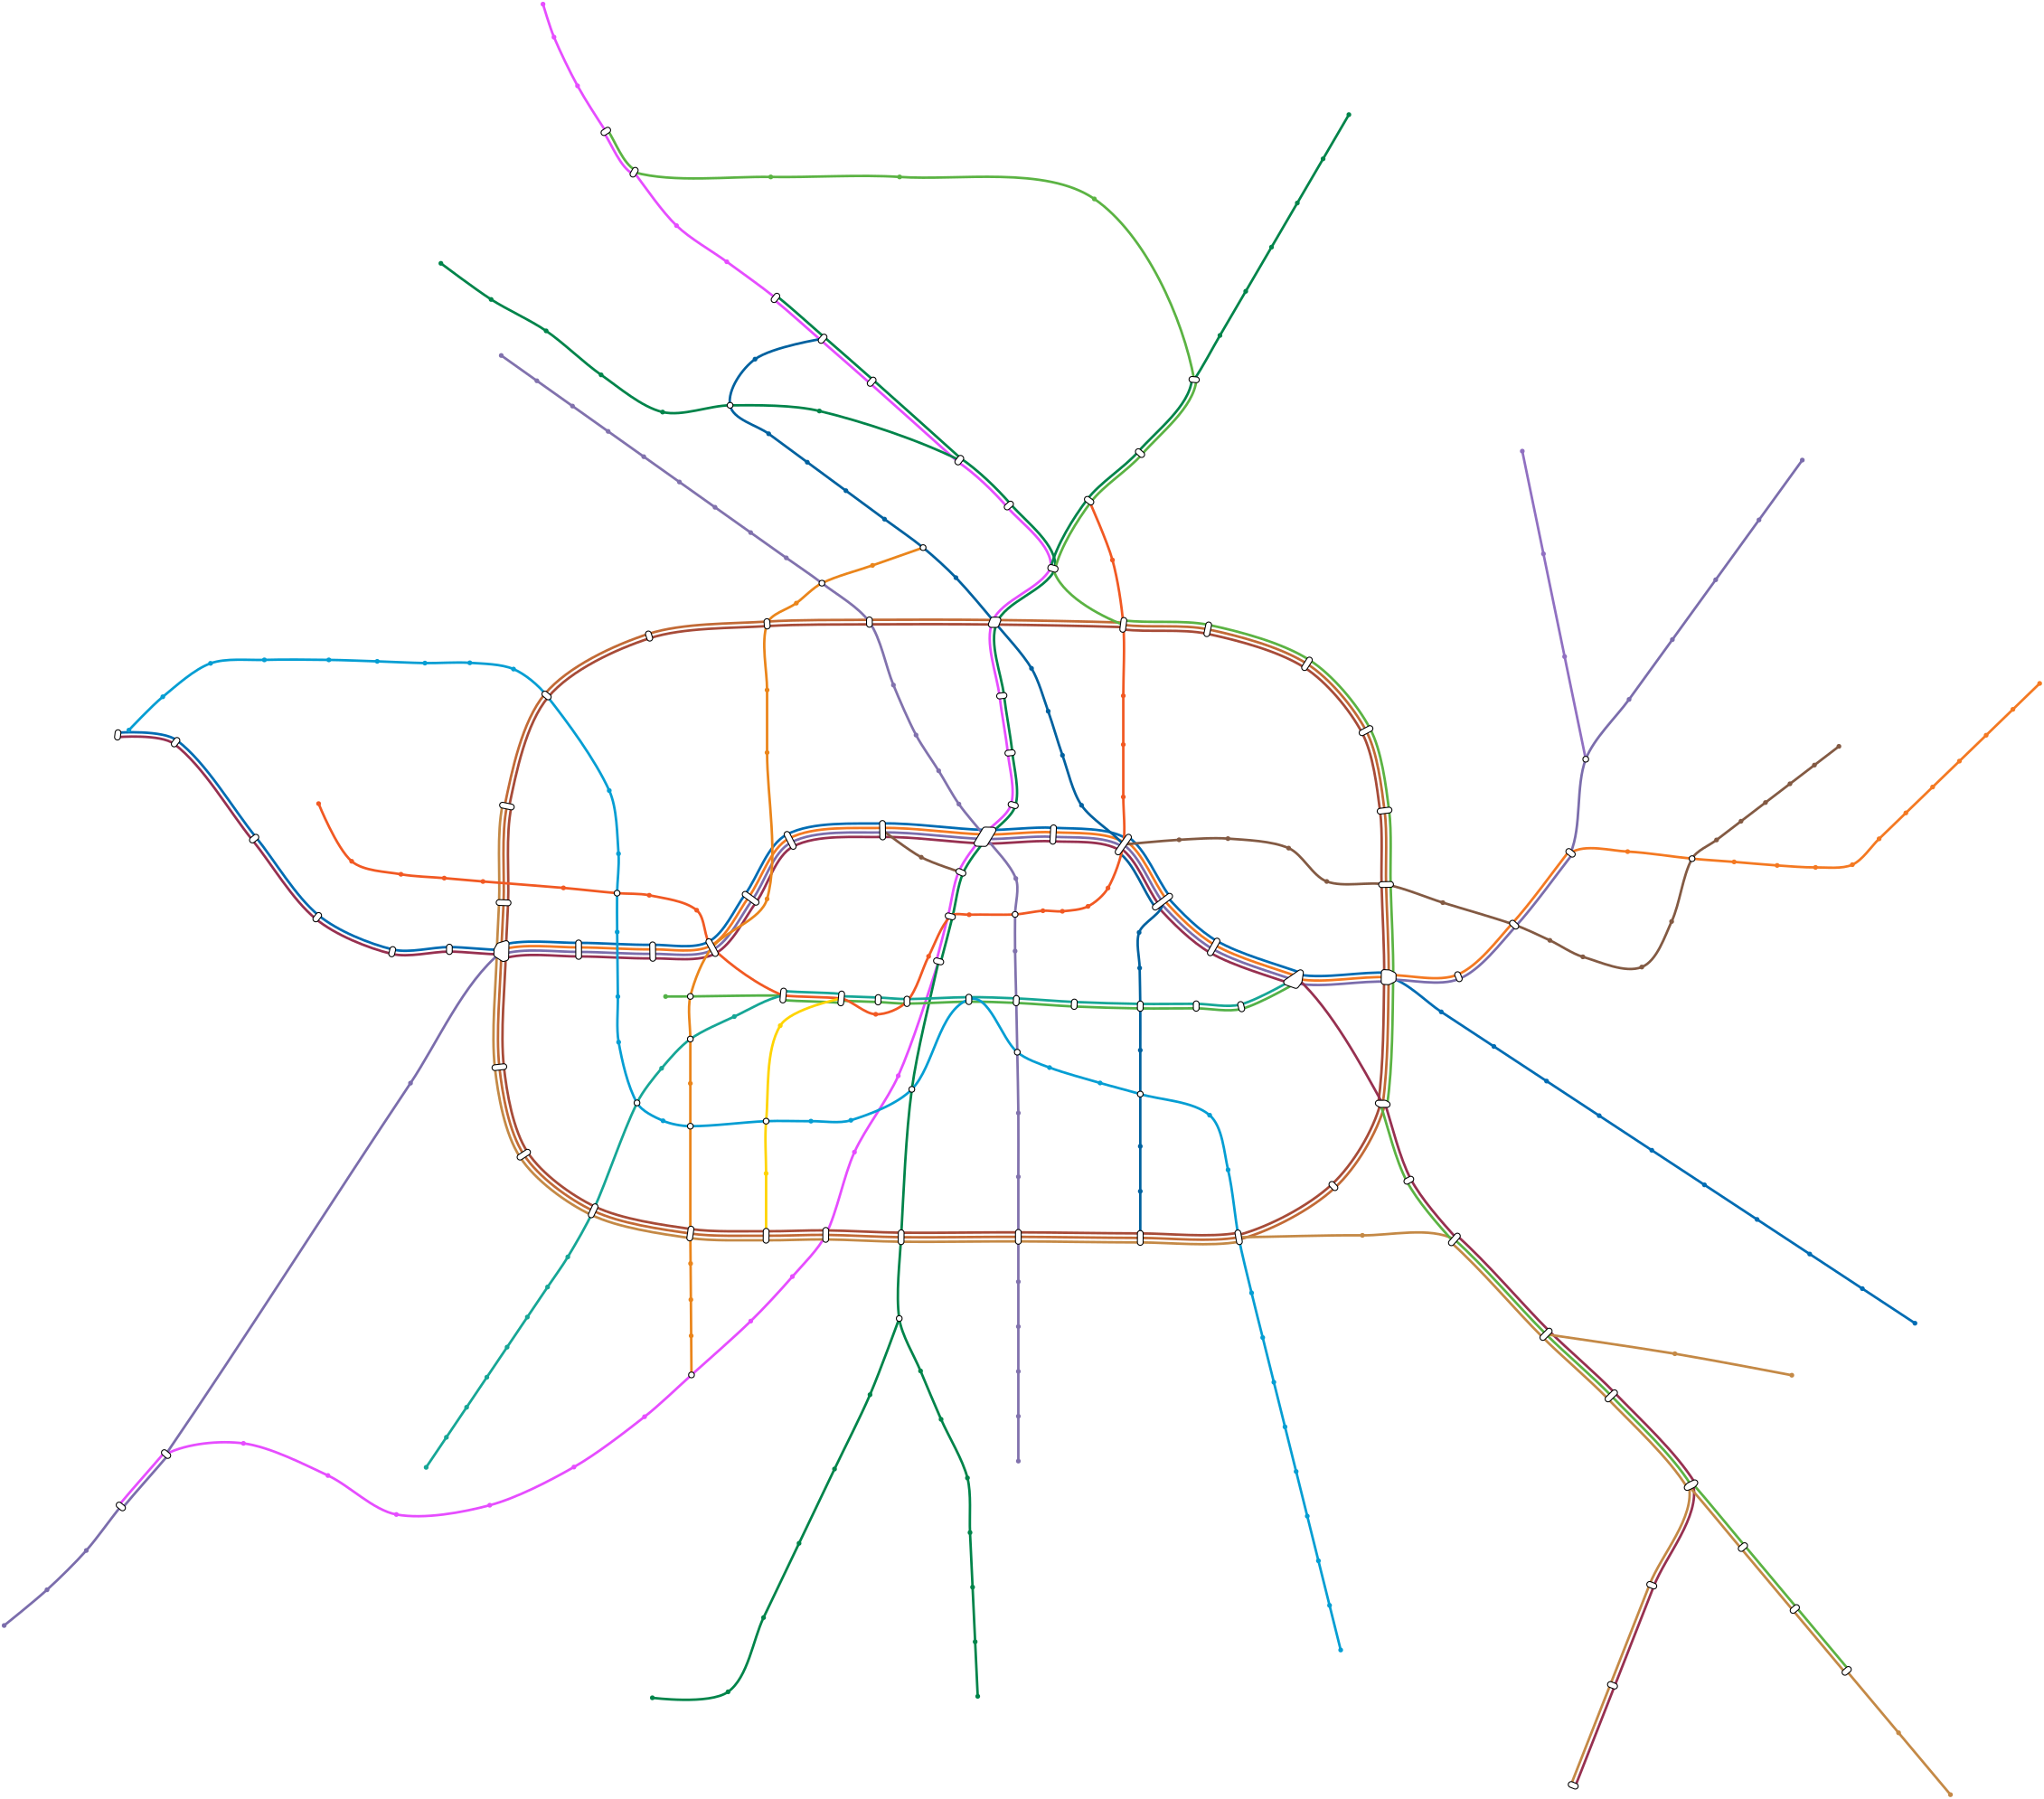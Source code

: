 <?xml version="1.0" encoding="UTF-8"?>
<ipe creator="OpenMetroMaps" version="70005">
  <ipestyle>
    <layout frame="1000 905" origin="0 0" paper="1000 905"/>
    <opacity name="0%" value="0.00"/>
    <opacity name="10%" value="0.10"/>
    <opacity name="20%" value="0.20"/>
    <opacity name="30%" value="0.30"/>
    <opacity name="40%" value="0.40"/>
    <opacity name="50%" value="0.50"/>
    <opacity name="60%" value="0.60"/>
    <opacity name="70%" value="0.70"/>
    <opacity name="80%" value="0.80"/>
    <opacity name="90%" value="0.90"/>
    <opacity name="100%" value="1.00"/>
  </ipestyle>
  <page>
    <group matrix="1 0 0 -1 0 905">
      <path cap="1" join="1" pen="1.0" stroke="0.901961 0.301961 1.000000">264.577319 50.000000 m 264.577319 50.000000 267.337075 59.310261 268.955556 63.135878 c</path>
      <path cap="1" join="1" pen="1.0" stroke="0.901961 0.301961 1.000000">268.955556 63.135878 m 271.473703 69.088043 275.224211 76.865184 278.338793 82.528109 c</path>
      <path cap="1" join="1" pen="1.0" stroke="0.901961 0.301961 1.000000">278.338793 82.528109 m 281.425665 88.140653 286.090627 95.309769 289.598677 100.669154 c</path>
      <path cap="1" join="1" pen="1.0" stroke="0.901961 0.301961 1.000000">288.845651 101.162056 m 292.161124 106.227233 295.192988 114.617351 300.399313 117.706454 c</path>
      <path cap="1" join="1" pen="1.0" stroke="0.356863 0.701961 0.262745">290.351703 100.176252 m 293.536278 105.041454 296.317033 113.191291 301.317809 116.158434 c</path>
      <path cap="1" join="1" pen="1.0" stroke="0.901961 0.301961 1.000000">300.858561 116.932444 m 305.747278 123.450491 311.888659 132.539609 317.748388 138.200710 c</path>
      <path cap="1" join="1" pen="1.0" stroke="0.901961 0.301961 1.000000">317.748388 138.200710 m 323.066871 143.338912 331.792371 148.226636 337.764745 152.587614 c</path>
      <path cap="1" join="1" pen="1.0" stroke="0.901961 0.301961 1.000000">337.764745 152.587614 m 343.615043 156.859453 351.508714 162.439322 357.156161 166.975943 c</path>
      <path cap="1" join="1" pen="1.0" stroke="0.901961 0.301961 1.000000">356.592523 167.677592 m 362.392225 172.336521 369.722785 179.031221 375.331363 183.918553 c</path>
      <path cap="1" join="1" pen="1.0" stroke="0.000000 0.517647 0.290196">357.719799 166.274294 m 363.536353 170.946759 370.889030 177.659967 376.513905 182.561499 c</path>
      <path cap="1" join="1" pen="1.0" stroke="0.901961 0.301961 1.000000">375.331363 183.918553 m 381.202753 189.034899 389.035771 195.851930 394.858503 201.023584 c</path>
      <path cap="1" join="1" pen="1.0" stroke="0.000000 0.517647 0.290196">376.513905 182.561499 m 382.389145 187.681201 390.227276 194.502730 396.053827 199.677776 c</path>
      <path cap="1" join="1" pen="1.0" stroke="0.901961 0.301961 1.000000">394.858503 201.023584 m 405.362026 210.352639 419.322910 222.840874 429.751494 232.253626 c</path>
      <path cap="1" join="1" pen="1.0" stroke="0.000000 0.517647 0.290196">396.053827 199.677776 m 406.560579 209.009699 420.525752 221.501774 430.957542 230.917420 c</path>
      <path cap="1" join="1" pen="1.0" stroke="0.901961 0.301961 1.000000">429.854385 232.333765 m 436.467761 236.754219 444.199134 244.231647 449.404247 250.246956 c</path>
      <path cap="1" join="1" pen="1.0" stroke="0.000000 0.517647 0.290196">430.854651 230.837281 m 437.588086 235.337983 445.465794 242.944625 450.765401 249.069136 c</path>
      <path cap="1" join="1" pen="1.0" stroke="0.901961 0.301961 1.000000">449.404247 250.246956 m 455.270812 257.026674 467.842289 265.678318 466.757224 274.577969 c</path>
      <path cap="1" join="1" pen="1.0" stroke="0.000000 0.517647 0.290196">450.765401 249.069136 m 456.904210 256.163475 469.679411 265.483165 468.543992 274.795815 c</path>
      <path cap="1" join="1" pen="1.0" stroke="0.901961 0.301961 1.000000">466.831824 274.313270 m 462.887989 282.956104 447.124119 286.997870 443.581535 295.812773 c</path>
      <path cap="1" join="1" pen="1.0" stroke="0.000000 0.517647 0.290196">468.469392 275.060514 m 464.534964 283.682732 448.785838 287.690114 445.251705 296.483991 c</path>
      <path cap="1" join="1" pen="1.0" stroke="0.901961 0.301961 1.000000">443.581535 295.812773 m 440.243667 304.118290 445.316752 316.630388 446.370647 325.519273 c</path>
      <path cap="1" join="1" pen="1.0" stroke="0.000000 0.517647 0.290196">445.251705 296.483991 m 442.010898 304.547993 447.134878 316.676936 448.158127 325.307343 c</path>
      <path cap="1" join="1" pen="1.0" stroke="0.901961 0.301961 1.000000">446.370647 325.519273 m 447.182402 332.365872 448.969844 341.403345 449.688957 348.260294 c</path>
      <path cap="1" join="1" pen="1.0" stroke="0.000000 0.517647 0.290196">448.158127 325.307343 m 448.970741 332.161189 450.759266 341.208345 451.479139 348.072552 c</path>
      <path cap="1" join="1" pen="1.0" stroke="0.901961 0.301961 1.000000">449.688957 348.260294 m 450.329008 354.363373 452.722487 362.795719 450.966117 368.675549 c</path>
      <path cap="1" join="1" pen="1.0" stroke="0.000000 0.517647 0.290196">451.479139 348.072552 m 452.141024 354.383814 454.507097 363.110337 452.690815 369.190735 c</path>
      <path cap="1" join="1" pen="1.0" stroke="0.901961 0.301961 1.000000">450.966117 368.675549 m 449.543706 373.437381 442.949202 377.078632 439.899824 381.002863 c</path>
      <path cap="1" join="1" pen="1.0" stroke="0.000000 0.517647 0.290196">452.690815 369.190735 m 451.213280 374.137104 444.488702 378.031015 441.321150 382.107323 c</path>
      <path cap="1" join="1" pen="1.0" stroke="0.901961 0.301961 1.000000">439.899824 381.002863 m 436.708347 385.109961 432.266918 390.596882 430.185628 395.363644 c</path>
      <path cap="1" join="1" pen="1.0" stroke="0.000000 0.517647 0.290196">441.321150 382.107323 m 438.211792 386.108742 433.862977 391.439798 431.835240 396.083906 c</path>
      <path cap="1" join="1" pen="1.0" stroke="0.901961 0.301961 1.000000">430.185628 395.363644 m 428.001301 400.366390 427.219837 407.751029 425.892225 413.045952 c</path>
      <path cap="1" join="1" pen="1.0" stroke="0.000000 0.517647 0.290196">431.835240 396.083906 m 429.686594 401.004934 428.944106 408.275289 427.638179 413.483720 c</path>
      <path cap="1" join="1" pen="1.0" stroke="0.901961 0.301961 1.000000">425.892225 413.045952 m 424.543378 418.425563 422.708867 425.589875 421.252538 430.941390 c</path>
      <path cap="1" join="1" pen="1.0" stroke="0.000000 0.517647 0.290196">427.638179 413.483720 m 426.286702 418.873824 424.448543 426.052090 422.989374 431.414042 c</path>
      <path cap="1" join="1" pen="1.0" stroke="0.901961 0.301961 1.000000">422.120956 431.177716 m 417.625759 444.960426 411.910254 463.490503 406.058312 476.754162 c</path>
      <path cap="1" join="1" pen="1.0" stroke="0.901961 0.301961 1.000000">406.058312 476.754162 m 401.814483 486.372969 392.966708 497.577519 388.604819 507.143368 c</path>
      <path cap="1" join="1" pen="1.0" stroke="0.901961 0.301961 1.000000">388.604819 507.143368 m 384.262767 516.665714 381.840784 530.735478 377.172518 540.102215 c</path>
      <path cap="1" join="1" pen="1.0" stroke="0.901961 0.301961 1.000000">377.172518 540.102215 m 374.329071 545.807508 368.089556 551.890852 363.906084 556.700646 c</path>
      <path cap="1" join="1" pen="1.0" stroke="0.901961 0.301961 1.000000">363.906084 556.700646 m 359.124141 562.198512 352.528894 569.349754 347.310396 574.435104 c</path>
      <path cap="1" join="1" pen="1.0" stroke="0.901961 0.301961 1.000000">347.310396 574.435104 m 340.459992 581.110723 330.815881 589.470359 323.708937 595.872176 c</path>
      <path cap="1" join="1" pen="1.0" stroke="0.901961 0.301961 1.000000">323.708937 595.872176 m 318.129149 600.898356 310.932507 607.895582 305.021747 612.528016 c</path>
      <path cap="1" join="1" pen="1.0" stroke="0.901961 0.301961 1.000000">305.021747 612.528016 m 296.868110 618.918258 285.889571 627.420705 276.895551 632.561190 c</path>
      <path cap="1" join="1" pen="1.0" stroke="0.901961 0.301961 1.000000">276.895551 632.561190 m 267.305728 638.042203 254.035145 644.916721 243.363916 647.768224 c</path>
      <path cap="1" join="1" pen="1.0" stroke="0.901961 0.301961 1.000000">243.363916 647.768224 m 232.539044 650.660783 217.217077 653.479316 206.197188 651.452793 c</path>
      <path cap="1" join="1" pen="1.0" stroke="0.901961 0.301961 1.000000">206.197188 651.452793 m 196.942457 649.750877 187.477992 639.890149 178.945717 635.921919 c</path>
      <path cap="1" join="1" pen="1.0" stroke="0.901961 0.301961 1.000000">178.945717 635.921919 m 169.150215 631.366182 155.996012 624.541473 145.286315 623.124083 c</path>
      <path cap="1" join="1" pen="1.0" stroke="0.901961 0.301961 1.000000">145.286315 623.124083 m 136.034815 621.899681 122.770875 623.119238 114.472858 627.389170 c</path>
      <path cap="1" join="1" pen="1.0" stroke="0.901961 0.301961 1.000000">113.786321 626.807219 m 108.437684 633.117093 101.037508 641.301794 95.765360 647.675716 c</path>
      <path cap="1" join="1" pen="1.0" stroke="0.482353 0.427451 0.674510">115.159395 627.971121 m 109.814969 634.276028 102.420369 642.454069 97.152372 648.822974 c</path>
      <path cap="1" join="1" pen="1.0" stroke="0.000000 0.517647 0.290196">585.494953 94.004224 m 585.494953 94.004224 578.308480 106.317686 575.228052 111.594586 c</path>
      <path cap="1" join="1" pen="1.0" stroke="0.000000 0.517647 0.290196">575.228052 111.594586 m 572.147793 116.871197 568.040100 123.906281 564.959329 129.182593 c</path>
      <path cap="1" join="1" pen="1.0" stroke="0.000000 0.517647 0.290196">564.959329 129.182593 m 561.878866 134.458379 557.771377 141.492641 554.690606 146.768247 c</path>
      <path cap="1" join="1" pen="1.0" stroke="0.000000 0.517647 0.290196">554.690606 146.768247 m 551.610143 152.043327 547.502450 159.076528 544.421883 164.351547 c</path>
      <path cap="1" join="1" pen="1.0" stroke="0.000000 0.517647 0.290196">544.421883 164.351547 m 541.341763 169.625802 537.235410 176.658419 534.154982 181.932495 c</path>
      <path cap="1" join="1" pen="1.0" stroke="0.000000 0.517647 0.290196">534.154982 181.932495 m 531.074722 187.206283 527.318911 194.459584 523.886259 199.511092 c</path>
      <path cap="1" join="1" pen="1.0" stroke="0.000000 0.517647 0.290196">522.990058 199.428486 m 522.003880 210.127686 508.684204 220.070750 501.643209 228.186772 c</path>
      <path cap="1" join="1" pen="1.0" stroke="0.356863 0.701961 0.262745">524.782460 199.593698 m 523.766728 210.613531 510.254859 221.007084 503.002859 229.366326 c</path>
      <path cap="1" join="1" pen="1.0" stroke="0.000000 0.517647 0.290196">501.643209 228.186772 m 496.177290 234.487232 486.367493 240.526243 481.340691 247.182317 c</path>
      <path cap="1" join="1" pen="1.0" stroke="0.356863 0.701961 0.262745">503.002859 229.366326 m 497.560685 235.639418 487.782050 241.639950 482.777083 248.267111 c</path>
      <path cap="1" join="1" pen="1.0" stroke="0.000000 0.517647 0.290196">481.340691 247.182317 m 475.748023 254.587662 468.989347 265.460038 466.776568 274.472289 c</path>
      <path cap="1" join="1" pen="1.0" stroke="0.356863 0.701961 0.262745">482.777083 248.267111 m 477.315515 255.498865 470.685556 266.100501 468.524648 274.901495 c</path>
      <path cap="1" join="1" pen="1.0" stroke="0.000000 0.517647 0.290196">422.120956 431.177716 m 418.730224 446.427347 413.552112 466.666125 411.449573 482.146036 c</path>
      <path cap="1" join="1" pen="1.0" stroke="0.000000 0.517647 0.290196">411.449573 482.146036 m 409.065409 499.699406 408.169323 523.353376 407.198876 541.041317 c</path>
      <path cap="1" join="1" pen="1.0" stroke="0.000000 0.517647 0.290196">407.198876 541.041317 m 406.666869 550.737995 405.047566 563.792839 406.442751 573.403357 c</path>
      <path cap="1" join="1" pen="1.0" stroke="0.000000 0.517647 0.290196">406.442751 573.403357 m 407.414562 580.097528 412.337277 588.045104 414.929570 594.293012 c</path>
      <path cap="1" join="1" pen="1.0" stroke="0.000000 0.517647 0.290196">414.929570 594.293012 m 417.334955 600.090437 420.581207 607.804745 423.101185 613.553286 c</path>
      <path cap="1" join="1" pen="1.0" stroke="0.000000 0.517647 0.290196">423.101185 613.553286 m 426.184689 620.587336 431.704506 629.458272 433.606766 636.899190 c</path>
      <path cap="1" join="1" pen="1.0" stroke="0.000000 0.517647 0.290196">433.606766 636.899190 m 435.224394 643.226733 434.322509 652.121473 434.628902 658.645325 c</path>
      <path cap="1" join="1" pen="1.0" stroke="0.000000 0.517647 0.290196">434.628902 658.645325 m 434.935244 665.168077 435.342823 673.865120 435.649215 680.387870 c</path>
      <path cap="1" join="1" pen="1.0" stroke="0.000000 0.517647 0.290196">435.649215 680.387870 m 435.955558 686.909571 436.364957 695.605128 436.671350 702.126827 c</path>
      <path cap="1" join="1" pen="1.0" stroke="0.000000 0.517647 0.290196">436.671350 702.126827 m 436.977691 708.647427 437.691663 723.862198 437.691663 723.862198 c</path>
      <path cap="1" join="1" pen="1.0" stroke="0.000000 0.517647 0.290196">223.917840 153.214530 m 223.917840 153.214530 237.710790 163.605756 243.934198 167.599791 c</path>
      <path cap="1" join="1" pen="1.0" stroke="0.000000 0.517647 0.290196">243.934198 167.599791 m 250.301151 171.685949 259.589600 175.833769 265.829025 180.112128 c</path>
      <path cap="1" join="1" pen="1.0" stroke="0.000000 0.517647 0.290196">265.829025 180.112128 m 272.765651 184.868555 280.821946 192.815712 287.722029 197.624999 c</path>
      <path cap="1" join="1" pen="1.0" stroke="0.000000 0.517647 0.290196">287.722029 197.624999 m 294.766382 202.534841 303.854604 210.466830 312.211367 212.440146 c</path>
      <path cap="1" join="1" pen="1.0" stroke="0.000000 0.517647 0.290196">312.211367 212.440146 m 320.093361 214.301353 330.974355 209.805152 339.072932 209.750696 c</path>
      <path cap="1" join="1" pen="1.0" stroke="0.000000 0.517647 0.290196">339.072932 209.750696 m 349.763410 209.678812 364.238913 209.533303 374.636311 212.020391 c</path>
      <path cap="1" join="1" pen="1.0" stroke="0.000000 0.517647 0.290196">374.636311 212.020391 m 391.866277 216.141850 414.501536 223.677228 430.354518 231.585523 c</path>
      <path cap="1" join="1" pen="1.0" stroke="0.000000 0.517647 0.290196">406.442751 573.403357 m 406.442751 573.403357 398.655524 594.793483 394.803893 603.751614 c</path>
      <path cap="1" join="1" pen="1.0" stroke="0.000000 0.517647 0.290196">394.803893 603.751614 m 390.918375 612.788561 384.912170 624.463402 380.672556 633.339737 c</path>
      <path cap="1" join="1" pen="1.0" stroke="0.000000 0.517647 0.290196">380.672556 633.339737 m 376.433368 642.215178 370.781008 654.049048 366.541219 662.924202 c</path>
      <path cap="1" join="1" pen="1.0" stroke="0.000000 0.517647 0.290196">366.541219 662.924202 m 362.302206 671.797733 356.649845 683.628945 352.409882 692.502023 c</path>
      <path cap="1" join="1" pen="1.0" stroke="0.000000 0.517647 0.290196">352.409882 692.502023 m 348.171043 701.372750 346.252224 716.318871 338.278545 722.070218 c</path>
      <path cap="1" join="1" pen="1.0" stroke="0.000000 0.517647 0.290196">338.278545 722.070218 m 330.919054 727.378556 308.124648 724.444586 308.124648 724.444586 c</path>
      <path cap="1" join="1" pen="1.0" stroke="0.000000 0.423529 0.701961">810.922440 575.285236 m 810.922440 575.285236 796.251341 565.642317 789.963727 561.509638 c</path>
      <path cap="1" join="1" pen="1.0" stroke="0.000000 0.423529 0.701961">789.963727 561.509638 m 783.676113 557.376959 775.292629 551.866719 769.005015 547.734040 c</path>
      <path cap="1" join="1" pen="1.0" stroke="0.000000 0.423529 0.701961">769.005015 547.734040 m 762.717401 543.601361 754.333916 538.091121 748.046302 533.958442 c</path>
      <path cap="1" join="1" pen="1.0" stroke="0.000000 0.423529 0.701961">748.046302 533.958442 m 741.758688 529.825763 733.375204 524.315524 727.087590 520.182845 c</path>
      <path cap="1" join="1" pen="1.0" stroke="0.000000 0.423529 0.701961">727.087590 520.182845 m 720.799976 516.050166 712.416491 510.539926 706.128877 506.407247 c</path>
      <path cap="1" join="1" pen="1.0" stroke="0.000000 0.423529 0.701961">706.128877 506.407247 m 699.841263 502.274568 691.457779 496.764328 685.170165 492.631649 c</path>
      <path cap="1" join="1" pen="1.0" stroke="0.000000 0.423529 0.701961">685.170165 492.631649 m 678.882551 488.498970 670.499066 482.988730 664.211452 478.856051 c</path>
      <path cap="1" join="1" pen="1.0" stroke="0.000000 0.423529 0.701961">664.211452 478.856051 m 657.923838 474.723372 649.540354 469.213133 643.252740 465.080454 c</path>
      <path cap="1" join="1" pen="1.0" stroke="0.000000 0.423529 0.701961">643.252740 465.080454 m 636.965126 460.947775 628.581641 455.437535 622.294027 451.304856 c</path>
      <path cap="1" join="1" pen="1.0" stroke="0.000000 0.423529 0.701961">622.294027 451.304856 m 616.006413 447.172177 608.669176 439.210807 601.335315 437.529258 c</path>
      <path cap="1" join="1" pen="1.0" stroke="0.000000 0.423529 0.701961">601.444063 435.732546 m 590.712738 435.083021 576.207746 438.302802 565.615007 436.465116 c</path>
      <path cap="1" join="1" pen="1.0" stroke="0.956863 0.474510 0.133333">601.335315 437.529258 m 590.544572 436.876136 575.958719 440.086486 565.307329 438.238625 c</path>
      <path cap="1" join="1" pen="1.0" stroke="0.482353 0.427451 0.674510">601.226567 439.325970 m 590.376399 438.669252 575.709699 441.870171 564.999651 440.012134 c</path>
      <path cap="1" join="1" pen="1.0" stroke="0.000000 0.423529 0.701961">566.215771 435.696041 m 556.175450 432.108725 542.247430 428.375059 532.985289 423.093995 c</path>
      <path cap="1" join="1" pen="1.0" stroke="0.956863 0.474510 0.133333">565.610143 437.391097 m 555.481126 433.772091 541.437676 429.985392 532.093714 424.657674 c</path>
      <path cap="1" join="1" pen="1.0" stroke="0.482353 0.427451 0.674510">565.004515 439.086153 m 554.786798 435.435455 540.627926 431.595726 531.202139 426.221354 c</path>
      <path cap="1" join="1" pen="1.0" stroke="0.592157 0.188235 0.313726">564.398887 440.781209 m 554.092467 437.098818 539.818179 433.206062 530.310564 427.785033 c</path>
      <path cap="1" join="1" pen="1.0" stroke="0.000000 0.423529 0.701961">532.985289 423.093995 m 526.126084 419.183030 518.512519 411.557641 513.287931 405.637504 c</path>
      <path cap="1" join="1" pen="1.0" stroke="0.956863 0.474510 0.133333">532.093714 424.657674 m 525.080760 420.659045 517.280027 412.881381 511.938329 406.828543 c</path>
      <path cap="1" join="1" pen="1.0" stroke="0.482353 0.427451 0.674510">531.202139 426.221354 m 524.035430 422.135057 516.047538 414.205125 510.588727 408.019583 c</path>
      <path cap="1" join="1" pen="1.0" stroke="0.592157 0.188235 0.313726">530.310564 427.785033 m 522.990094 423.611066 514.815054 415.528873 509.239125 409.210622 c</path>
      <path cap="1" join="1" pen="1.0" stroke="0.000000 0.423529 0.701961">514.132052 405.248846 m 508.935136 398.395515 504.772044 386.680835 497.741372 381.726468 c</path>
      <path cap="1" join="1" pen="1.0" stroke="0.956863 0.474510 0.133333">512.697790 406.336455 m 507.599097 399.612653 503.602315 388.058572 496.704525 383.197844 c</path>
      <path cap="1" join="1" pen="1.0" stroke="0.482353 0.427451 0.674510">511.263528 407.424063 m 506.262982 400.829691 502.432689 389.436381 495.667677 384.669220 c</path>
      <path cap="1" join="1" pen="1.0" stroke="0.592157 0.188235 0.313726">509.829266 408.511671 m 504.926786 402.046622 501.263172 390.814268 494.630829 386.140596 c</path>
      <path cap="1" join="1" pen="1.0" stroke="0.000000 0.380392 0.623529">508.395004 409.599280 m 503.590504 403.263440 500.093771 392.192236 493.593982 387.611972 c</path>
      <path cap="1" join="1" pen="1.0" stroke="0.000000 0.423529 0.701961">497.081404 382.368921 m 489.539641 377.733875 476.739564 378.484935 467.901468 377.985038 c</path>
      <path cap="1" join="1" pen="1.0" stroke="0.956863 0.474510 0.133333">496.138919 383.902454 m 488.819607 379.404122 476.377229 380.267318 467.799819 379.782165 c</path>
      <path cap="1" join="1" pen="1.0" stroke="0.482353 0.427451 0.674510">495.196435 385.435986 m 488.099398 381.074262 476.015098 382.049712 467.698171 381.579293 c</path>
      <path cap="1" join="1" pen="1.0" stroke="0.592157 0.188235 0.313726">494.253950 386.969519 m 487.378997 382.744283 475.653192 383.832119 467.596522 383.376420 c</path>
      <path cap="1" join="1" pen="1.0" stroke="0.000000 0.423529 0.701961">467.901468 377.985038 m 459.743552 377.523612 448.847214 379.062939 440.678881 378.855960 c</path>
      <path cap="1" join="1" pen="1.0" stroke="0.956863 0.474510 0.133333">467.799819 379.782165 m 459.658662 379.321688 448.784838 380.861936 440.633285 380.655382 c</path>
      <path cap="1" join="1" pen="1.0" stroke="0.482353 0.427451 0.674510">467.698171 381.579293 m 459.573772 381.119763 448.722462 382.660934 440.587689 382.454804 c</path>
      <path cap="1" join="1" pen="1.0" stroke="0.592157 0.188235 0.313726">467.596522 383.376420 m 459.488881 382.917839 448.660087 384.459931 440.542093 384.254227 c</path>
      <path cap="1" join="1" pen="1.0" stroke="0.000000 0.423529 0.701961">440.678881 378.855960 m 428.381160 378.544344 412.055089 376.028032 399.755600 376.259592 c</path>
      <path cap="1" join="1" pen="1.0" stroke="0.956863 0.474510 0.133333">440.633285 380.655382 m 428.359357 380.344369 412.065175 377.828161 399.789482 378.059273 c</path>
      <path cap="1" join="1" pen="1.0" stroke="0.482353 0.427451 0.674510">440.587689 382.454804 m 428.337553 382.144395 412.075261 379.628290 399.823364 379.858954 c</path>
      <path cap="1" join="1" pen="1.0" stroke="0.592157 0.188235 0.313726">440.542093 384.254227 m 428.315750 383.944420 412.085347 381.428419 399.857246 381.658635 c</path>
      <path cap="1" join="1" pen="1.0" stroke="0.000000 0.423529 0.701961">399.755600 376.259592 m 388.283359 376.475577 371.954374 375.356308 361.757022 380.616817 c</path>
      <path cap="1" join="1" pen="1.0" stroke="0.956863 0.474510 0.133333">399.789482 378.059273 m 388.559845 378.270691 372.563961 377.067238 362.582252 382.216503 c</path>
      <path cap="1" join="1" pen="1.0" stroke="0.482353 0.427451 0.674510">399.823364 379.858954 m 388.836232 380.065806 373.173635 378.778123 363.407482 383.816189 c</path>
      <path cap="1" join="1" pen="1.0" stroke="0.592157 0.188235 0.313726">399.857246 381.658635 m 389.112514 381.860923 373.783403 380.488959 364.232712 385.415875 c</path>
      <path cap="1" join="1" pen="1.0" stroke="0.000000 0.423529 0.701961">361.757022 380.616817 m 353.994658 384.621189 350.217783 397.418461 345.074590 404.477984 c</path>
      <path cap="1" join="1" pen="1.0" stroke="0.956863 0.474510 0.133333">362.582252 382.216503 m 355.033813 386.110517 351.530882 398.672938 346.529433 405.537905 c</path>
      <path cap="1" join="1" pen="1.0" stroke="0.482353 0.427451 0.674510">363.407482 383.816189 m 356.072543 387.600065 352.844264 399.927027 347.984275 406.597826 c</path>
      <path cap="1" join="1" pen="1.0" stroke="0.592157 0.188235 0.313726">364.232712 385.415875 m 357.110809 389.089852 354.157954 401.180694 349.439118 407.657747 c</path>
      <path cap="1" join="1" pen="1.0" stroke="0.000000 0.423529 0.701961">345.074590 404.477984 m 340.879548 410.236079 336.873168 419.910239 330.615932 423.316270 c</path>
      <path cap="1" join="1" pen="1.0" stroke="0.956863 0.474510 0.133333">346.529433 405.537905 m 342.197371 411.484072 337.938112 421.379946 331.476502 424.897225 c</path>
      <path cap="1" join="1" pen="1.0" stroke="0.482353 0.427451 0.674510">347.984275 406.597826 m 343.515034 412.732286 339.003296 422.849523 332.337071 426.478181 c</path>
      <path cap="1" join="1" pen="1.0" stroke="0.592157 0.188235 0.313726">349.439118 407.657747 m 344.832550 413.980700 340.068698 424.318981 333.197640 428.059137 c</path>
      <path cap="1" join="1" pen="1.0" stroke="0.000000 0.423529 0.701961">330.615932 423.316270 m 324.705940 426.533284 314.950827 424.486415 308.222831 424.592585 c</path>
      <path cap="1" join="1" pen="1.0" stroke="0.956863 0.474510 0.133333">331.476502 424.897225 m 325.344147 428.235279 315.232367 426.282197 308.251232 426.392361 c</path>
      <path cap="1" join="1" pen="1.0" stroke="0.482353 0.427451 0.674510">332.337071 426.478181 m 325.982046 429.937441 315.514257 428.077972 308.279634 428.192137 c</path>
      <path cap="1" join="1" pen="1.0" stroke="0.592157 0.188235 0.313726">333.197640 428.059137 m 326.619669 431.639754 315.796463 429.873743 308.308035 429.991913 c</path>
      <path cap="1" join="1" pen="1.0" stroke="0.000000 0.423529 0.701961">308.222831 424.592585 m 299.382628 424.732086 287.603031 423.794571 278.761783 423.826212 c</path>
      <path cap="1" join="1" pen="1.0" stroke="0.956863 0.474510 0.133333">308.251232 426.392361 m 299.404446 426.531966 287.616057 425.594535 278.768225 425.626201 c</path>
      <path cap="1" join="1" pen="1.0" stroke="0.482353 0.427451 0.674510">308.279634 428.192137 m 299.426264 428.331846 287.629082 427.394500 278.774667 427.426189 c</path>
      <path cap="1" join="1" pen="1.0" stroke="0.592157 0.188235 0.313726">308.308035 429.991913 m 299.448082 430.131726 287.642108 429.194465 278.781109 429.226178 c</path>
      <path cap="1" join="1" pen="1.0" stroke="0.000000 0.423529 0.701961">278.761783 423.826212 m 269.287088 423.860121 256.245324 422.114409 247.198553 424.929892 c</path>
      <path cap="1" join="1" pen="1.0" stroke="0.956863 0.474510 0.133333">278.768225 425.626201 m 269.452797 425.659540 256.628131 423.880428 247.733434 426.648584 c</path>
      <path cap="1" join="1" pen="1.0" stroke="0.482353 0.427451 0.674510">278.774667 427.426189 m 269.618467 427.458958 257.010976 425.646436 248.268316 428.367276 c</path>
      <path cap="1" join="1" pen="1.0" stroke="0.592157 0.188235 0.313726">278.781109 429.226178 m 269.784095 429.258377 257.393861 427.412432 248.803197 430.085968 c</path>
      <path cap="1" join="1" pen="1.0" stroke="0.000000 0.423529 0.701961">248.003284 426.607933 m 241.784160 426.591286 233.522143 425.513268 227.303046 425.488422 c</path>
      <path cap="1" join="1" pen="1.0" stroke="0.592157 0.188235 0.313726">247.998466 428.407927 m 241.778630 428.391278 233.515662 427.313257 227.295854 427.288408 c</path>
      <path cap="1" join="1" pen="1.0" stroke="0.000000 0.423529 0.701961">227.303046 425.488422 m 220.533122 425.461375 211.335521 428.059984 204.757371 426.459817 c</path>
      <path cap="1" join="1" pen="1.0" stroke="0.592157 0.188235 0.313726">227.295854 427.288408 m 220.401197 427.260863 211.031270 429.838463 204.331919 428.208815 c</path>
      <path cap="1" join="1" pen="1.0" stroke="0.000000 0.423529 0.701961">204.757371 426.459817 m 195.289949 424.156822 182.787160 419.065147 175.248845 412.891843 c</path>
      <path cap="1" join="1" pen="1.0" stroke="0.592157 0.188235 0.313726">204.331919 428.208815 m 194.631733 425.849199 181.832048 420.609539 174.108399 414.284459 c</path>
      <path cap="1" join="1" pen="1.0" stroke="0.000000 0.423529 0.701961">175.248845 412.891843 m 165.977565 405.299372 157.792814 391.048522 150.252935 381.734421 c</path>
      <path cap="1" join="1" pen="1.0" stroke="0.592157 0.188235 0.313726">174.108399 414.284459 m 164.752471 406.622669 156.462605 392.266107 148.853887 382.866967 c</path>
      <path cap="1" join="1" pen="1.0" stroke="0.000000 0.423529 0.701961">150.252935 381.734421 m 140.862984 370.134902 130.690671 352.217719 118.810977 343.184842 c</path>
      <path cap="1" join="1" pen="1.0" stroke="0.592157 0.188235 0.313726">148.853887 382.866967 m 139.544789 371.367328 129.498900 353.572782 117.721497 344.617684 c</path>
      <path cap="1" join="1" pen="1.0" stroke="0.000000 0.423529 0.701961">118.810977 343.184842 m 113.158652 338.887026 95.343469 340.102917 95.343469 340.102917 c</path>
      <path cap="1" join="1" pen="1.0" stroke="0.592157 0.188235 0.313726">117.721497 344.617684 m 112.284482 340.483580 95.118223 341.888767 95.118223 341.888767 c</path>
      <path cap="1" join="1" pen="1.0" stroke="0.654902 0.294118 0.219608">444.406752 297.048328 m 459.778342 297.216885 480.273839 297.577484 495.637986 298.084619 c</path>
      <path cap="1" join="1" pen="1.0" stroke="0.760784 0.415686 0.211765">444.426488 295.248436 m 459.809974 295.417124 480.321331 295.778072 495.697368 296.285599 c</path>
      <path cap="1" join="1" pen="1.0" stroke="0.654902 0.294118 0.219608">495.437260 298.970300 m 505.412545 300.257823 519.079434 298.625047 528.918828 300.710796 c</path>
      <path cap="1" join="1" pen="1.0" stroke="0.760784 0.415686 0.211765">495.667677 297.185109 m 505.685785 298.478159 519.410464 296.855221 529.292097 298.949924 c</path>
      <path cap="1" join="1" pen="1.0" stroke="0.356863 0.701961 0.262745">495.898094 295.399918 m 505.959027 296.698495 519.741491 295.085394 529.665366 297.189052 c</path>
      <path cap="1" join="1" pen="1.0" stroke="0.654902 0.294118 0.219608">528.918828 300.710796 m 541.009124 303.273690 557.434243 307.541462 567.842154 314.206224 c</path>
      <path cap="1" join="1" pen="1.0" stroke="0.760784 0.415686 0.211765">529.292097 298.949924 m 541.571607 301.552928 558.242037 305.921314 568.812833 312.690380 c</path>
      <path cap="1" join="1" pen="1.0" stroke="0.356863 0.701961 0.262745">529.665366 297.189052 m 542.134098 299.832167 559.049824 304.301161 569.783512 311.174536 c</path>
      <path cap="1" join="1" pen="1.0" stroke="0.654902 0.294118 0.219608">567.842154 314.206224 m 576.583403 319.803730 585.881787 330.975327 590.731108 340.152777 c</path>
      <path cap="1" join="1" pen="1.0" stroke="0.760784 0.415686 0.211765">568.812833 312.690380 m 577.785707 318.436208 587.344777 329.891210 592.322595 339.311843 c</path>
      <path cap="1" join="1" pen="1.0" stroke="0.356863 0.701961 0.262745">569.783512 311.174536 m 578.988013 317.068688 588.807765 328.807090 593.914082 338.470909 c</path>
      <path cap="1" join="1" pen="1.0" stroke="0.654902 0.294118 0.219608">590.731108 340.152777 m 595.224731 348.657059 596.681583 361.859129 597.925211 371.396888 c</path>
      <path cap="1" join="1" pen="1.0" stroke="0.760784 0.415686 0.211765">592.322595 339.311843 m 596.905375 347.984858 598.441799 361.437159 599.710102 371.164156 c</path>
      <path cap="1" join="1" pen="1.0" stroke="0.356863 0.701961 0.262745">593.914082 338.470909 m 598.586031 347.312677 600.202012 361.015166 601.494993 370.931424 c</path>
      <path cap="1" join="1" pen="1.0" stroke="0.654902 0.294118 0.219608">597.925211 371.396888 m 599.059125 380.093212 598.297194 391.856817 598.511897 400.624126 c</path>
      <path cap="1" join="1" pen="1.0" stroke="0.760784 0.415686 0.211765">599.710102 371.164156 m 600.851344 379.916680 600.095267 391.756090 600.311357 400.580059 c</path>
      <path cap="1" join="1" pen="1.0" stroke="0.356863 0.701961 0.262745">601.494993 370.931424 m 602.643563 379.740150 601.893340 391.655363 602.110817 400.535992 c</path>
      <path cap="1" join="1" pen="1.0" stroke="0.654902 0.294118 0.219608">598.511897 400.624126 m 598.782848 411.688331 599.705201 426.435441 599.535527 437.501663 c</path>
      <path cap="1" join="1" pen="1.0" stroke="0.760784 0.415686 0.211765">600.311357 400.580059 m 600.582834 411.665751 601.505319 426.441546 601.335315 437.529258 c</path>
      <path cap="1" join="1" pen="1.0" stroke="0.356863 0.701961 0.262745">602.110817 400.535992 m 602.382821 411.643171 603.305437 426.447651 603.135103 437.556853 c</path>
      <path cap="1" join="1" pen="1.0" stroke="0.654902 0.294118 0.219608">599.535527 437.501663 m 599.304578 452.564225 599.361256 472.754161 597.190974 487.661340 c</path>
      <path cap="1" join="1" pen="1.0" stroke="0.760784 0.415686 0.211765">601.335315 437.529258 m 601.103298 452.661514 601.152520 472.944508 598.972196 487.920662 c</path>
      <path cap="1" join="1" pen="1.0" stroke="0.356863 0.701961 0.262745">603.135103 437.556853 m 602.902018 452.758804 602.943784 473.134854 600.753418 488.179984 c</path>
      <path cap="1" join="1" pen="1.0" stroke="0.654902 0.294118 0.219608">598.102155 487.690383 m 595.210752 498.614702 587.013957 512.312553 578.723248 519.991425 c</path>
      <path cap="1" join="1" pen="1.0" stroke="0.760784 0.415686 0.211765">599.842237 488.150941 m 596.873811 499.366270 588.457942 513.428584 579.946378 521.312013 c</path>
      <path cap="1" join="1" pen="1.0" stroke="0.654902 0.294118 0.219608">578.723248 519.991425 m 569.376102 528.648772 553.670212 536.884374 541.366105 540.190085 c</path>
      <path cap="1" join="1" pen="1.0" stroke="0.760784 0.415686 0.211765">579.946378 521.312013 m 570.409113 530.145448 554.387514 538.555491 541.833143 541.928439 c</path>
      <path cap="1" join="1" pen="1.0" stroke="0.654902 0.294118 0.219608">541.289674 539.286149 m 529.806796 541.293421 514.090653 539.536132 502.433676 539.513479 c</path>
      <path cap="1" join="1" pen="1.0" stroke="0.760784 0.415686 0.211765">541.599624 541.059262 m 530.024069 543.082735 514.181237 541.336311 502.430178 541.313476 c</path>
      <path cap="1" join="1" pen="1.0" stroke="0.768627 0.537255 0.274510">541.909574 542.832375 m 530.241338 544.872049 514.271826 543.136491 502.426680 543.113473 c</path>
      <path cap="1" join="1" pen="1.0" stroke="0.654902 0.294118 0.219608">502.433676 539.513479 m 487.866675 539.485172 468.445742 539.130426 453.878773 539.088795 c</path>
      <path cap="1" join="1" pen="1.0" stroke="0.760784 0.415686 0.211765">502.430178 541.313476 m 487.862684 541.285168 468.441091 540.930420 453.873629 540.888788 c</path>
      <path cap="1" join="1" pen="1.0" stroke="0.768627 0.537255 0.274510">502.426680 543.113473 m 487.858692 543.085163 468.436441 542.730414 453.868485 542.688781 c</path>
      <path cap="1" join="1" pen="1.0" stroke="0.654902 0.294118 0.219608">453.878773 539.088795 m 439.880324 539.048790 421.215105 539.384959 407.217334 539.241412 c</path>
      <path cap="1" join="1" pen="1.0" stroke="0.760784 0.415686 0.211765">453.873629 540.888788 m 439.871186 540.848771 421.200640 541.184906 407.198876 541.041317 c</path>
      <path cap="1" join="1" pen="1.0" stroke="0.768627 0.537255 0.274510">453.868485 542.688781 m 439.862047 542.648752 421.186176 542.984852 407.180418 542.841222 c</path>
      <path cap="1" join="1" pen="1.0" stroke="0.654902 0.294118 0.219608">407.217334 539.241412 m 398.205869 539.148999 386.203619 538.400966 377.192220 538.302323 c</path>
      <path cap="1" join="1" pen="1.0" stroke="0.760784 0.415686 0.211765">407.198876 541.041317 m 398.187038 540.948900 386.184290 540.200862 377.172518 540.102215 c</path>
      <path cap="1" join="1" pen="1.0" stroke="0.768627 0.537255 0.274510">407.180418 542.841222 m 398.168207 542.748802 386.164961 542.000758 377.152816 541.902107 c</path>
      <path cap="1" join="1" pen="1.0" stroke="0.654902 0.294118 0.219608">377.192220 538.302323 m 370.067727 538.224335 360.569645 538.723093 353.445071 538.652797 c</path>
      <path cap="1" join="1" pen="1.0" stroke="0.760784 0.415686 0.211765">377.172518 540.102215 m 370.048607 540.024233 360.551303 540.523000 353.427312 540.452709 c</path>
      <path cap="1" join="1" pen="1.0" stroke="0.768627 0.537255 0.274510">377.152816 541.902107 m 370.029487 541.824132 360.532961 542.322906 353.409553 542.252621 c</path>
      <path cap="1" join="1" pen="1.0" stroke="0.654902 0.294118 0.219608">353.445071 538.652797 m 344.462343 538.564166 332.404594 539.072652 323.513656 537.788718 c</path>
      <path cap="1" join="1" pen="1.0" stroke="0.760784 0.415686 0.211765">353.427312 540.452709 m 344.372605 540.363368 332.218569 540.864460 323.256388 539.570238 c</path>
      <path cap="1" join="1" pen="1.0" stroke="0.768627 0.537255 0.274510">353.409553 542.252621 m 344.282865 542.162571 332.032546 542.656269 322.999120 541.351758 c</path>
      <path cap="1" join="1" pen="1.0" stroke="0.654902 0.294118 0.219608">323.513656 537.788718 m 311.869898 536.107251 295.956405 533.915125 285.323869 528.879885 c</path>
      <path cap="1" join="1" pen="1.0" stroke="0.760784 0.415686 0.211765">323.256388 539.570238 m 311.453813 537.865837 295.331026 535.610604 284.553467 530.506686 c</path>
      <path cap="1" join="1" pen="1.0" stroke="0.768627 0.537255 0.274510">322.999120 541.351758 m 311.037719 539.624421 294.705656 537.306087 283.783065 532.133487 c</path>
      <path cap="1" join="1" pen="1.0" stroke="0.654902 0.294118 0.219608">285.323869 528.879885 m 275.955400 524.443269 264.105342 515.855586 258.437778 507.176271 c</path>
      <path cap="1" join="1" pen="1.0" stroke="0.760784 0.415686 0.211765">284.553467 530.506686 m 274.920116 525.944630 262.758454 517.085135 256.930647 508.160423 c</path>
      <path cap="1" join="1" pen="1.0" stroke="0.768627 0.537255 0.274510">283.783065 532.133487 m 273.884822 527.445986 261.411571 518.314692 255.423516 509.144575 c</path>
      <path cap="1" join="1" pen="1.0" stroke="0.654902 0.294118 0.219608">258.437778 507.176271 m 252.641275 498.299497 250.165884 483.658297 248.999200 473.120962 c</path>
      <path cap="1" join="1" pen="1.0" stroke="0.760784 0.415686 0.211765">256.930647 508.160423 m 250.997532 499.074442 248.404313 484.104723 247.210132 473.319046 c</path>
      <path cap="1" join="1" pen="1.0" stroke="0.768627 0.537255 0.274510">255.423516 509.144575 m 249.353773 499.849362 246.642745 484.551179 245.421064 473.517130 c</path>
      <path cap="1" join="1" pen="1.0" stroke="0.654902 0.294118 0.219608">248.999200 473.120962 m 247.494617 459.531779 249.450891 441.221686 249.800287 427.553929 c</path>
      <path cap="1" join="1" pen="1.0" stroke="0.760784 0.415686 0.211765">247.210132 473.319046 m 245.697499 459.657148 247.649609 441.248823 248.000875 427.507930 c</path>
      <path cap="1" join="1" pen="1.0" stroke="0.768627 0.537255 0.274510">245.421064 473.517130 m 243.900380 459.782515 245.848327 441.275961 246.201463 427.461931 c</path>
      <path cap="1" join="1" pen="1.0" stroke="0.654902 0.294118 0.219608">249.800287 427.553929 m 249.951211 421.650070 250.458373 413.789285 250.683234 407.887778 c</path>
      <path cap="1" join="1" pen="1.0" stroke="0.760784 0.415686 0.211765">248.000875 427.507930 m 248.151971 421.597309 248.659421 413.727509 248.884539 407.819244 c</path>
      <path cap="1" join="1" pen="1.0" stroke="0.768627 0.537255 0.274510">246.201463 427.461931 m 246.352732 421.544549 246.860469 413.665733 247.085844 407.750710 c</path>
      <path cap="1" join="1" pen="1.0" stroke="0.654902 0.294118 0.219608">250.683234 407.887778 m 251.119556 396.436433 249.652579 380.931853 251.979498 369.710929 c</path>
      <path cap="1" join="1" pen="1.0" stroke="0.760784 0.415686 0.211765">248.884539 407.819244 m 249.324265 396.278555 247.871923 380.653903 250.216996 369.345433 c</path>
      <path cap="1" join="1" pen="1.0" stroke="0.768627 0.537255 0.274510">247.085844 407.750710 m 247.528975 396.120672 246.091265 380.375958 248.454494 368.979937 c</path>
      <path cap="1" join="1" pen="1.0" stroke="0.654902 0.294118 0.219608">251.098247 369.528181 m 253.922098 355.910939 257.769171 336.541932 266.688445 325.871883 c</path>
      <path cap="1" join="1" pen="1.0" stroke="0.760784 0.415686 0.211765">249.335745 369.162685 m 252.212676 355.289479 256.220473 335.588062 265.307403 324.717447 c</path>
      <path cap="1" join="1" pen="1.0" stroke="0.654902 0.294118 0.219608">266.688445 325.871883 m 275.669800 315.127566 293.773350 306.820918 307.092126 302.494801 c</path>
      <path cap="1" join="1" pen="1.0" stroke="0.760784 0.415686 0.211765">265.307403 324.717447 m 274.479880 313.744493 292.933863 305.201022 306.536060 300.782845 c</path>
      <path cap="1" join="1" pen="1.0" stroke="0.654902 0.294118 0.219608">307.092126 302.494801 m 320.509449 298.136674 339.789384 298.562260 353.868495 297.669815 c</path>
      <path cap="1" join="1" pen="1.0" stroke="0.760784 0.415686 0.211765">306.536060 300.782845 m 320.081364 296.383149 339.541221 296.774378 353.754625 295.873421 c</path>
      <path cap="1" join="1" pen="1.0" stroke="0.654902 0.294118 0.219608">353.868495 297.669815 m 366.056677 296.897233 382.359048 297.060453 394.571404 296.976449 c</path>
      <path cap="1" join="1" pen="1.0" stroke="0.760784 0.415686 0.211765">353.754625 295.873421 m 365.973207 295.098911 382.316208 295.260705 394.559022 295.176491 c</path>
      <path cap="1" join="1" pen="1.0" stroke="0.654902 0.294118 0.219608">394.571404 296.976449 m 409.521670 296.873612 429.457030 296.884397 444.406752 297.048328 c</path>
      <path cap="1" join="1" pen="1.0" stroke="0.760784 0.415686 0.211765">394.559022 295.176491 m 409.518924 295.073588 429.467132 295.084399 444.426488 295.248436 c</path>
      <path cap="1" join="1" pen="1.0" stroke="0.768627 0.537255 0.274510">720.863059 639.953247 m 723.515728 652.369562 709.906358 667.477960 705.269076 679.297315 c</path>
      <path cap="1" join="1" pen="1.0" stroke="0.592157 0.188235 0.313726">722.623335 639.577175 m 725.338245 652.284823 711.690810 667.858066 706.944720 679.954747 c</path>
      <path cap="1" join="1" pen="1.0" stroke="0.768627 0.537255 0.274510">705.269076 679.297315 m 700.578964 691.251322 694.324153 707.189477 689.632811 719.143001 c</path>
      <path cap="1" join="1" pen="1.0" stroke="0.592157 0.188235 0.313726">706.944720 679.954747 m 702.254587 691.908806 695.999749 707.847030 691.308387 719.800607 c</path>
      <path cap="1" join="1" pen="1.0" stroke="0.768627 0.537255 0.274510">689.632811 719.143001 m 684.942387 731.094187 673.996525 758.979682 673.996525 758.979682 c</path>
      <path cap="1" join="1" pen="1.0" stroke="0.592157 0.188235 0.313726">691.308387 719.800607 m 686.617956 731.751812 675.672075 759.637352 675.672075 759.637352 c</path>
      <path cap="1" join="1" pen="1.0" stroke="0.768627 0.537255 0.274510">541.599624 541.059262 m 556.386419 540.887778 576.099159 540.140415 590.886215 540.287643 c</path>
      <path cap="1" join="1" pen="1.0" stroke="0.768627 0.537255 0.274510">590.886215 540.287643 m 601.883093 540.397134 617.826820 536.697838 627.508169 541.914617 c</path>
      <path cap="1" join="1" pen="1.0" stroke="0.768627 0.537255 0.274510">626.312443 543.260068 m 638.067828 553.707285 651.597374 569.860029 662.735443 580.963039 c</path>
      <path cap="1" join="1" pen="1.0" stroke="0.356863 0.701961 0.262745">627.508169 541.914617 m 639.286643 552.382353 652.846282 568.563424 664.006227 579.688242 c</path>
      <path cap="1" join="1" pen="1.0" stroke="0.592157 0.188235 0.313726">628.703895 540.569166 m 640.505458 551.057422 654.095189 567.266820 665.277011 578.413445 c</path>
      <path cap="1" join="1" pen="1.0" stroke="0.768627 0.537255 0.274510">662.735443 580.963039 m 670.317672 588.521402 681.276939 597.731127 688.695422 605.450270 c</path>
      <path cap="1" join="1" pen="1.0" stroke="0.356863 0.701961 0.262745">664.006227 579.688242 m 671.596648 587.254771 682.566741 596.475521 689.993238 604.203004 c</path>
      <path cap="1" join="1" pen="1.0" stroke="0.592157 0.188235 0.313726">665.277011 578.413445 m 672.875624 585.988140 683.856542 595.219916 691.291054 602.955738 c</path>
      <path cap="1" join="1" pen="1.0" stroke="0.768627 0.537255 0.274510">688.695422 605.450270 m 698.526480 615.679767 712.757820 628.638877 720.211623 640.710875 c</path>
      <path cap="1" join="1" pen="1.0" stroke="0.356863 0.701961 0.262745">689.993238 604.203004 m 699.903426 614.514838 714.229399 627.596046 721.743197 639.765211 c</path>
      <path cap="1" join="1" pen="1.0" stroke="0.592157 0.188235 0.313726">691.291054 602.955738 m 701.280375 613.349912 715.700975 626.553211 723.274771 638.819547 c</path>
      <path cap="1" join="1" pen="1.0" stroke="0.768627 0.537255 0.274510">721.064299 640.356056 m 727.397636 647.633238 735.520423 657.610822 741.716529 665.005198 c</path>
      <path cap="1" join="1" pen="1.0" stroke="0.356863 0.701961 0.262745">722.422095 639.174366 m 728.762062 646.459167 736.893597 656.446994 743.096191 663.849112 c</path>
      <path cap="1" join="1" pen="1.0" stroke="0.768627 0.537255 0.274510">741.716529 665.005198 m 747.914546 672.401855 756.179224 682.263515 762.377923 689.659600 c</path>
      <path cap="1" join="1" pen="1.0" stroke="0.356863 0.701961 0.262745">743.096191 663.849112 m 749.294176 671.245731 757.558812 681.107340 763.757479 688.503388 c</path>
      <path cap="1" join="1" pen="1.0" stroke="0.768627 0.537255 0.274510">762.377923 689.659600 m 768.576608 697.055668 776.841774 706.916879 783.041140 714.312376 c</path>
      <path cap="1" join="1" pen="1.0" stroke="0.356863 0.701961 0.262745">763.757479 688.503388 m 769.956131 695.899418 778.221255 705.760577 784.420588 713.156036 c</path>
      <path cap="1" join="1" pen="1.0" stroke="0.768627 0.537255 0.274510">783.730864 713.734206 m 789.928866 721.128076 798.193522 730.986021 804.392205 738.379320 c</path>
      <path cap="1" join="1" pen="1.0" stroke="0.768627 0.537255 0.274510">804.392205 738.379320 m 810.590874 745.772602 825.055368 763.022811 825.055368 763.022811 c</path>
      <path cap="1" join="1" pen="1.0" stroke="0.768627 0.537255 0.274510">664.006227 579.688242 m 664.006227 579.688242 699.961042 584.874113 715.317046 587.431812 c</path>
      <path cap="1" join="1" pen="1.0" stroke="0.768627 0.537255 0.274510">715.317046 587.431812 m 729.331155 589.766005 761.894110 595.992468 761.894110 595.992468 c</path>
      <path cap="1" join="1" pen="1.0" stroke="0.956863 0.474510 0.133333">860.587329 320.506315 m 860.587329 320.506315 853.127625 327.726220 849.930523 330.820375 c</path>
      <path cap="1" join="1" pen="1.0" stroke="0.956863 0.474510 0.133333">849.930523 330.820375 m 846.733542 333.914413 842.470819 338.039714 839.273716 341.133627 c</path>
      <path cap="1" join="1" pen="1.0" stroke="0.956863 0.474510 0.133333">839.273716 341.133627 m 836.076735 344.227422 831.814012 348.352399 828.616910 351.446069 c</path>
      <path cap="1" join="1" pen="1.0" stroke="0.956863 0.474510 0.133333">828.616910 351.446069 m 825.419929 354.539622 821.157207 358.664276 817.960104 361.757704 c</path>
      <path cap="1" join="1" pen="1.0" stroke="0.956863 0.474510 0.133333">817.960104 361.757704 m 814.763123 364.851015 810.500400 368.975345 807.303297 372.068530 c</path>
      <path cap="1" join="1" pen="1.0" stroke="0.956863 0.474510 0.133333">807.303297 372.068530 m 804.106316 375.161598 799.843593 379.285604 796.646491 382.378547 c</path>
      <path cap="1" join="1" pen="1.0" stroke="0.956863 0.474510 0.133333">796.646491 382.378547 m 793.449510 385.471373 790.046242 390.862762 785.989685 392.687757 c</path>
      <path cap="1" join="1" pen="1.0" stroke="0.956863 0.474510 0.133333">785.989685 392.687757 m 781.968940 394.496641 775.741688 393.723294 771.332997 393.766780 c</path>
      <path cap="1" join="1" pen="1.0" stroke="0.956863 0.474510 0.133333">771.332997 393.766780 m 766.743365 393.812051 760.632972 393.292581 756.053566 392.983038 c</path>
      <path cap="1" join="1" pen="1.0" stroke="0.956863 0.474510 0.133333">756.053566 392.983038 m 750.905889 392.635083 744.056406 391.984040 738.913192 391.575379 c</path>
      <path cap="1" join="1" pen="1.0" stroke="0.956863 0.474510 0.133333">738.913192 391.575379 m 733.886243 391.175956 727.172527 390.774765 722.153144 390.289433 c</path>
      <path cap="1" join="1" pen="1.0" stroke="0.956863 0.474510 0.133333">722.153144 390.289433 m 714.448450 389.544454 704.236807 387.844764 696.505023 387.474865 c</path>
      <path cap="1" join="1" pen="1.0" stroke="0.956863 0.474510 0.133333">696.505023 387.474865 m 689.691830 387.148913 679.509036 384.282468 673.773903 387.974905 c</path>
      <path cap="1" join="1" pen="1.0" stroke="0.956863 0.474510 0.133333">673.062903 387.423109 m 666.385631 396.026913 657.947207 407.897973 650.637950 415.971767 c</path>
      <path cap="1" join="1" pen="1.0" stroke="0.482353 0.427451 0.674510">674.484903 388.526701 m 667.782571 397.162796 659.309043 409.075714 651.972352 417.179811 c</path>
      <path cap="1" join="1" pen="1.0" stroke="0.956863 0.474510 0.133333">650.637950 415.971767 m 644.605328 422.635391 637.067471 432.986883 628.778063 436.462817 c</path>
      <path cap="1" join="1" pen="1.0" stroke="0.482353 0.427451 0.674510">651.972352 417.179811 m 645.783697 424.015789 637.977939 434.556947 629.474125 438.122787 c</path>
      <path cap="1" join="1" pen="1.0" stroke="0.956863 0.474510 0.133333">628.778063 436.462817 m 621.181881 439.648066 609.558051 436.507295 601.321978 436.629357 c</path>
      <path cap="1" join="1" pen="1.0" stroke="0.482353 0.427451 0.674510">629.474125 438.122787 m 621.692427 441.385826 609.785868 438.304116 601.348652 438.429159 c</path>
      <path cap="1" join="1" pen="1.0" stroke="0.482353 0.427451 0.674510">50.000000 695.656599 m 50.000000 695.656599 62.144725 685.927549 67.066559 681.433526 c</path>
      <path cap="1" join="1" pen="1.0" stroke="0.482353 0.427451 0.674510">67.066559 681.433526 m 71.967854 676.958257 78.309483 670.758046 82.710146 665.789657 c</path>
      <path cap="1" join="1" pen="1.0" stroke="0.482353 0.427451 0.674510">82.710146 665.789657 m 87.143225 660.784670 92.197466 653.401292 96.458866 648.249345 c</path>
      <path cap="1" join="1" pen="1.0" stroke="0.482353 0.427451 0.674510">114.472858 627.389170 m 144.446381 583.590813 182.342220 523.805742 211.823486 479.674539 c</path>
      <path cap="1" join="1" pen="1.0" stroke="0.482353 0.427451 0.674510">211.823486 479.674539 m 222.402801 463.838113 233.084724 439.349497 248.000875 427.507930 c</path>
      <path cap="1" join="1" pen="1.0" stroke="0.482353 0.427451 0.674510">673.773903 387.974905 m 678.275962 377.574195 675.788741 361.274908 679.826547 350.685318 c</path>
      <path cap="1" join="1" pen="1.0" stroke="0.482353 0.427451 0.674510">679.826547 350.685318 m 682.969478 342.442637 691.899675 334.014229 697.073483 326.869194 c</path>
      <path cap="1" join="1" pen="1.0" stroke="0.482353 0.427451 0.674510">697.073483 326.869194 m 702.247290 319.724159 709.145404 310.197232 714.318597 303.051752 c</path>
      <path cap="1" join="1" pen="1.0" stroke="0.482353 0.427451 0.674510">714.318597 303.051752 m 719.493019 295.904573 726.391939 286.374777 731.565533 279.226999 c</path>
      <path cap="1" join="1" pen="1.0" stroke="0.482353 0.427451 0.674510">731.565533 279.226999 m 736.739554 272.078630 743.637241 262.546743 748.810647 255.397929 c</path>
      <path cap="1" join="1" pen="1.0" stroke="0.482353 0.427451 0.674510">748.810647 255.397929 m 753.984856 248.248005 766.057583 231.564538 766.057583 231.564538 c</path>
      <path cap="1" join="1" pen="1.0" stroke="0.564706 0.439216 0.756863">679.826547 350.685318 m 679.826547 350.685318 673.930208 322.069109 671.403497 309.804960 c</path>
      <path cap="1" join="1" pen="1.0" stroke="0.564706 0.439216 0.756863">671.403497 309.804960 m 668.875832 297.536182 665.505799 281.177772 662.978626 268.908892 c</path>
      <path cap="1" join="1" pen="1.0" stroke="0.564706 0.439216 0.756863">662.978626 268.908892 m 660.450876 256.637213 654.553755 228.003097 654.553755 228.003097 c</path>
      <path cap="1" join="1" pen="1.0" stroke="0.356863 0.701961 0.262745">300.858561 116.932444 m 316.604955 121.281716 338.946084 118.520492 355.279513 118.810694 c</path>
      <path cap="1" join="1" pen="1.0" stroke="0.356863 0.701961 0.262745">355.279513 118.810694 m 370.664864 119.084051 391.219725 117.767631 406.572112 118.810694 c</path>
      <path cap="1" join="1" pen="1.0" stroke="0.356863 0.701961 0.262745">406.572112 118.810694 m 429.935703 120.398050 464.844415 114.293606 484.137775 127.565507 c</path>
      <path cap="1" join="1" pen="1.0" stroke="0.356863 0.701961 0.262745">484.137775 127.565507 m 504.453756 141.540869 519.525504 175.241077 523.886259 199.511092 c</path>
      <path cap="1" join="1" pen="1.0" stroke="0.356863 0.701961 0.262745">467.650608 274.686892 m 470.510311 285.080324 485.637071 293.236909 495.667677 297.185109 c</path>
      <path cap="1" join="1" pen="1.0" stroke="0.356863 0.701961 0.262745">598.115950 488.197868 m 601.100676 497.417221 604.044785 510.192485 608.572751 518.760016 c</path>
      <path cap="1" join="1" pen="1.0" stroke="0.592157 0.188235 0.313726">599.828442 487.643456 m 602.784486 496.774214 605.679713 509.433749 610.164167 517.918948 c</path>
      <path cap="1" join="1" pen="1.0" stroke="0.356863 0.701961 0.262745">608.572751 518.760016 m 612.772861 526.707197 620.857791 535.800611 626.836075 542.513190 c</path>
      <path cap="1" join="1" pen="1.0" stroke="0.592157 0.188235 0.313726">610.164167 517.918948 m 614.303584 525.751289 622.288367 534.700464 628.180263 541.316044 c</path>
      <path cap="1" join="1" pen="1.0" stroke="0.592157 0.188235 0.313726">565.307329 438.238625 m 578.503941 450.485909 590.294842 472.145680 598.972196 487.920662 c</path>
      <path cap="1" join="1" pen="1.0" stroke="0.325490 0.694118 0.278431">313.396653 445.179436 m 313.396653 445.179436 320.298549 445.168221 323.256388 445.143841 c</path>
      <path cap="1" join="1" pen="1.0" stroke="0.325490 0.694118 0.278431">323.256388 445.143841 m 334.350736 445.052394 349.143413 444.644754 360.237142 444.793347 c</path>
      <path cap="1" join="1" pen="1.0" stroke="0.325490 0.694118 0.278431">360.075982 446.586118 m 366.984198 447.207129 376.263266 447.075429 383.167395 447.740330 c</path>
      <path cap="1" join="1" pen="1.0" stroke="0.945098 0.349020 0.137255">360.237142 444.793347 m 367.148773 445.414665 376.432403 445.283390 383.339946 445.948620 c</path>
      <path cap="1" join="1" pen="1.0" stroke="0.086275 0.650980 0.588235">360.398302 443.000576 m 367.313348 443.622201 376.601541 443.491351 383.512497 444.156910 c</path>
      <path cap="1" join="1" pen="1.0" stroke="0.325490 0.694118 0.278431">383.299885 446.847728 m 387.713291 447.044372 393.602809 447.182803 398.016299 447.377532 c</path>
      <path cap="1" join="1" pen="1.0" stroke="0.086275 0.650980 0.588235">383.380007 445.049512 m 387.793178 445.246146 393.682384 445.384563 398.095641 445.579282 c</path>
      <path cap="1" join="1" pen="1.0" stroke="0.325490 0.694118 0.278431">398.016299 447.377532 m 401.471351 447.529974 406.068928 448.017638 409.527313 448.003876 c</path>
      <path cap="1" join="1" pen="1.0" stroke="0.086275 0.650980 0.588235">398.095641 445.579282 m 401.524776 445.730580 406.087706 446.217549 409.520151 446.203890 c</path>
      <path cap="1" join="1" pen="1.0" stroke="0.325490 0.694118 0.278431">409.527313 448.003876 m 416.924787 447.974439 426.776376 447.282477 434.173753 447.234687 c</path>
      <path cap="1" join="1" pen="1.0" stroke="0.086275 0.650980 0.588235">409.520151 446.203890 m 416.916285 446.174459 426.766086 445.482506 434.162125 445.434725 c</path>
      <path cap="1" join="1" pen="1.0" stroke="0.325490 0.694118 0.278431">434.173753 447.234687 m 439.821420 447.198201 447.351542 447.463154 452.993399 447.721839 c</path>
      <path cap="1" join="1" pen="1.0" stroke="0.086275 0.650980 0.588235">434.162125 445.434725 m 439.838018 445.398056 447.405790 445.663750 453.075845 445.923729 c</path>
      <path cap="1" join="1" pen="1.0" stroke="0.325490 0.694118 0.278431">452.993399 447.721839 m 459.931203 448.039945 469.160923 448.848450 476.099103 449.158240 c</path>
      <path cap="1" join="1" pen="1.0" stroke="0.086275 0.650980 0.588235">453.075845 445.923729 m 460.013002 446.241805 469.241860 447.050270 476.179393 447.360032 c</path>
      <path cap="1" join="1" pen="1.0" stroke="0.325490 0.694118 0.278431">476.099103 449.158240 m 483.989898 449.510565 494.518927 449.809888 502.416697 449.928200 c</path>
      <path cap="1" join="1" pen="1.0" stroke="0.086275 0.650980 0.588235">476.179393 447.360032 m 484.054198 447.711643 494.561892 448.010330 502.443659 448.128402 c</path>
      <path cap="1" join="1" pen="1.0" stroke="0.325490 0.694118 0.278431">502.416697 449.928200 m 509.099256 450.028308 518.011125 449.853686 524.694352 449.886567 c</path>
      <path cap="1" join="1" pen="1.0" stroke="0.086275 0.650980 0.588235">502.443659 448.128402 m 509.120786 448.228428 518.025412 448.053735 524.703208 448.086589 c</path>
      <path cap="1" join="1" pen="1.0" stroke="0.325490 0.694118 0.278431">524.694352 449.886567 m 530.137795 449.913348 537.575859 451.488799 542.838171 450.096012 c</path>
      <path cap="1" join="1" pen="1.0" stroke="0.086275 0.650980 0.588235">524.703208 448.086589 m 530.006083 448.112678 537.251197 449.712749 542.377619 448.355928 c</path>
      <path cap="1" join="1" pen="1.0" stroke="0.325490 0.694118 0.278431">542.838171 450.096012 m 550.201788 448.147067 565.699442 439.048716 565.699442 439.048716 c</path>
      <path cap="1" join="1" pen="1.0" stroke="0.086275 0.650980 0.588235">542.377619 448.355928 m 549.641594 446.433356 564.915216 437.428534 564.915216 437.428534 c</path>
      <path cap="1" join="1" pen="1.0" stroke="0.945098 0.349020 0.137255">482.058887 247.724714 m 482.058887 247.724714 489.330912 264.020760 491.352846 271.369368 c</path>
      <path cap="1" join="1" pen="1.0" stroke="0.945098 0.349020 0.137255">491.352846 271.369368 m 493.435917 278.940176 495.042755 289.357862 495.667677 297.185109 c</path>
      <path cap="1" join="1" pen="1.0" stroke="0.945098 0.349020 0.137255">495.667677 297.185109 m 496.341648 305.626707 495.667677 316.944848 495.667677 325.413308 c</path>
      <path cap="1" join="1" pen="1.0" stroke="0.945098 0.349020 0.137255">495.667677 325.413308 m 495.667677 331.243643 495.667677 339.017422 495.667677 344.847757 c</path>
      <path cap="1" join="1" pen="1.0" stroke="0.945098 0.349020 0.137255">495.667677 344.847757 m 495.667677 351.105781 495.667677 359.449813 495.667677 365.707837 c</path>
      <path cap="1" join="1" pen="1.0" stroke="0.945098 0.349020 0.137255">495.667677 365.707837 m 495.667677 371.396252 496.609922 379.059386 495.667677 384.669220 c</path>
      <path cap="1" join="1" pen="1.0" stroke="0.945098 0.349020 0.137255">495.667677 384.669220 m 494.755526 390.099885 492.305234 397.202199 489.574586 401.984217 c</path>
      <path cap="1" join="1" pen="1.0" stroke="0.945098 0.349020 0.137255">489.574586 401.984217 m 487.967747 404.798176 484.500156 407.812914 481.612500 409.283199 c</path>
      <path cap="1" join="1" pen="1.0" stroke="0.945098 0.349020 0.137255">481.612500 409.283199 m 478.834360 410.697723 474.508610 410.933381 471.405724 411.235114 c</path>
      <path cap="1" join="1" pen="1.0" stroke="0.945098 0.349020 0.137255">471.405724 411.235114 m 469.093317 411.459978 465.982275 410.874125 463.664098 411.028548 c</path>
      <path cap="1" join="1" pen="1.0" stroke="0.945098 0.349020 0.137255">463.664098 411.028548 m 460.316185 411.251566 455.926023 412.310233 452.575481 412.489474 c</path>
      <path cap="1" join="1" pen="1.0" stroke="0.945098 0.349020 0.137255">452.575481 412.489474 m 447.095935 412.782608 439.769453 412.435469 434.284546 412.600240 c</path>
      <path cap="1" join="1" pen="1.0" stroke="0.945098 0.349020 0.137255">434.284546 412.600240 m 432.020970 412.668240 428.344731 411.642033 426.765202 413.264836 c</path>
      <path cap="1" join="1" pen="1.0" stroke="0.945098 0.349020 0.137255">426.765202 413.264836 m 422.976070 417.157777 420.606191 424.346731 418.139912 429.187184 c</path>
      <path cap="1" join="1" pen="1.0" stroke="0.945098 0.349020 0.137255">418.139912 429.187184 m 415.432250 434.501388 413.546256 442.700305 409.523732 447.103883 c</path>
      <path cap="1" join="1" pen="1.0" stroke="0.945098 0.349020 0.137255">409.523732 447.103883 m 406.796681 450.089267 401.108124 452.432785 397.068624 452.254557 c</path>
      <path cap="1" join="1" pen="1.0" stroke="0.945098 0.349020 0.137255">397.068624 452.254557 m 392.540731 452.054780 387.782015 446.848481 383.339946 445.948620 c</path>
      <path cap="1" join="1" pen="1.0" stroke="0.945098 0.349020 0.137255">360.237142 444.793347 m 350.699299 441.036132 339.205509 432.886020 331.906786 425.687703 c</path>
      <path cap="1" join="1" pen="1.0" stroke="0.945098 0.349020 0.137255">331.906786 425.687703 m 328.470757 422.298942 329.490789 413.900896 325.782385 410.812573 c</path>
      <path cap="1" join="1" pen="1.0" stroke="0.945098 0.349020 0.137255">325.782385 410.812573 m 321.219739 407.012845 312.710595 406.109700 306.904628 404.866148 c</path>
      <path cap="1" join="1" pen="1.0" stroke="0.945098 0.349020 0.137255">306.904628 404.866148 m 303.133907 404.058515 297.920277 404.352623 294.078233 404.022013 c</path>
      <path cap="1" join="1" pen="1.0" stroke="0.945098 0.349020 0.137255">294.078233 404.022013 m 287.667099 403.470332 279.142123 402.483265 272.731512 401.925536 c</path>
      <path cap="1" join="1" pen="1.0" stroke="0.945098 0.349020 0.137255">272.731512 401.925536 m 263.122578 401.089549 250.294951 400.164325 240.681950 399.376484 c</path>
      <path cap="1" join="1" pen="1.0" stroke="0.945098 0.349020 0.137255">240.681950 399.376484 m 236.054152 398.997209 229.887976 398.441405 225.262467 398.035173 c</path>
      <path cap="1" join="1" pen="1.0" stroke="0.945098 0.349020 0.137255">225.262467 398.035173 m 220.090234 397.580925 213.131223 397.436951 208.022819 396.508218 c</path>
      <path cap="1" join="1" pen="1.0" stroke="0.945098 0.349020 0.137255">208.022819 396.508218 m 202.029634 395.418627 193.012570 395.297364 188.389079 391.331407 c</path>
      <path cap="1" join="1" pen="1.0" stroke="0.945098 0.349020 0.137255">188.389079 391.331407 m 182.360771 386.160421 175.216108 368.367147 175.216108 368.367147 c</path>
      <path cap="1" join="1" pen="1.0" stroke="0.086275 0.650980 0.588235">360.237142 444.793347 m 353.968358 445.855529 346.523166 450.464632 340.765735 453.162386 c</path>
      <path cap="1" join="1" pen="1.0" stroke="0.086275 0.650980 0.588235">340.765735 453.162386 m 335.422720 455.665957 328.064089 458.700609 323.256388 462.121381 c</path>
      <path cap="1" join="1" pen="1.0" stroke="0.086275 0.650980 0.588235">323.256388 462.121381 m 319.267514 464.959541 314.956840 470.002991 311.817619 473.759527 c</path>
      <path cap="1" join="1" pen="1.0" stroke="0.086275 0.650980 0.588235">311.817619 473.759527 m 308.564138 477.652792 304.211426 482.967486 302.014198 487.540760 c</path>
      <path cap="1" join="1" pen="1.0" stroke="0.086275 0.650980 0.588235">302.014198 487.540760 m 295.988814 500.081895 290.253732 517.814472 284.553467 530.506686 c</path>
      <path cap="1" join="1" pen="1.0" stroke="0.086275 0.650980 0.588235">284.553467 530.506686 m 281.975562 536.246650 277.689117 543.492072 274.460128 548.892665 c</path>
      <path cap="1" join="1" pen="1.0" stroke="0.086275 0.650980 0.588235">274.460128 548.892665 m 272.238150 552.608999 268.819147 557.274405 266.401476 560.866507 c</path>
      <path cap="1" join="1" pen="1.0" stroke="0.086275 0.650980 0.588235">266.401476 560.866507 m 263.983956 564.458384 260.760703 569.247626 258.342824 572.839261 c</path>
      <path cap="1" join="1" pen="1.0" stroke="0.086275 0.650980 0.588235">258.342824 572.839261 m 255.925512 576.430054 252.701823 581.217371 250.284172 584.807936 c</path>
      <path cap="1" join="1" pen="1.0" stroke="0.086275 0.650980 0.588235">250.284172 584.807936 m 247.866086 588.399146 244.641729 593.187264 242.223699 596.778512 c</path>
      <path cap="1" join="1" pen="1.0" stroke="0.086275 0.650980 0.588235">242.223699 596.778512 m 239.805991 600.369283 236.582926 605.157344 234.165047 608.748000 c</path>
      <path cap="1" join="1" pen="1.0" stroke="0.086275 0.650980 0.588235">234.165047 608.748000 m 231.747735 612.337814 228.523858 617.123699 226.106395 620.713412 c</path>
      <path cap="1" join="1" pen="1.0" stroke="0.086275 0.650980 0.588235">226.106395 620.713412 m 223.688667 624.303517 218.047743 632.680725 218.047743 632.680725 c</path>
      <path cap="1" join="1" pen="1.0" stroke="1.000000 0.831373 0.007843">383.339946 445.948620 m 383.339946 445.948620 363.222156 449.976737 359.057927 456.779912 c</path>
      <path cap="1" join="1" pen="1.0" stroke="1.000000 0.831373 0.007843">359.057927 456.779912 m 353.035601 466.618693 354.525622 483.334226 353.427312 494.817420 c</path>
      <path cap="1" join="1" pen="1.0" stroke="1.000000 0.831373 0.007843">353.427312 494.817420 m 352.832272 501.038754 353.427312 509.400113 353.427312 515.649838 c</path>
      <path cap="1" join="1" pen="1.0" stroke="1.000000 0.831373 0.007843">353.427312 515.649838 m 353.427312 523.090699 353.427312 540.452709 353.427312 540.452709 c</path>
      <path cap="1" join="1" pen="1.0" stroke="0.513726 0.352941 0.262745">495.667677 384.669220 m 495.667677 384.669220 511.217618 383.153686 517.901030 382.773803 c</path>
      <path cap="1" join="1" pen="1.0" stroke="0.513726 0.352941 0.262745">517.901030 382.773803 m 523.724447 382.442802 531.521982 381.858260 537.337995 382.300694 c</path>
      <path cap="1" join="1" pen="1.0" stroke="0.513726 0.352941 0.262745">537.337995 382.300694 m 544.658251 382.857558 554.778674 383.170504 561.513950 386.091513 c</path>
      <path cap="1" join="1" pen="1.0" stroke="0.513726 0.352941 0.262745">561.513950 386.091513 m 567.061733 388.497520 571.018897 397.248993 576.683820 399.364508 c</path>
      <path cap="1" join="1" pen="1.0" stroke="0.513726 0.352941 0.262745">576.683820 399.364508 m 583.332945 401.847564 593.328876 399.306722 600.311357 400.580059 c</path>
      <path cap="1" join="1" pen="1.0" stroke="0.513726 0.352941 0.262745">600.311357 400.580059 m 607.314038 401.857080 616.123073 405.664821 622.914937 407.795293 c</path>
      <path cap="1" join="1" pen="1.0" stroke="0.513726 0.352941 0.262745">622.914937 407.795293 m 631.421365 410.463589 642.896874 413.612682 651.305151 416.575789 c</path>
      <path cap="1" join="1" pen="1.0" stroke="0.513726 0.352941 0.262745">651.305151 416.575789 m 655.703543 418.125798 661.318213 420.840758 665.542163 422.817279 c</path>
      <path cap="1" join="1" pen="1.0" stroke="0.513726 0.352941 0.262745">665.542163 422.817279 m 669.532886 424.684665 674.447656 428.155384 678.678694 429.384742 c</path>
      <path cap="1" join="1" pen="1.0" stroke="0.513726 0.352941 0.262745">678.678694 429.384742 m 685.536827 431.377422 695.500005 436.091940 702.134965 433.449580 c</path>
      <path cap="1" join="1" pen="1.0" stroke="0.513726 0.352941 0.262745">702.134965 433.449580 m 708.179559 431.042332 711.284038 421.211836 714.021613 415.309494 c</path>
      <path cap="1" join="1" pen="1.0" stroke="0.513726 0.352941 0.262745">714.021613 415.309494 m 717.342434 408.149646 718.346484 397.203232 722.153144 390.289433 c</path>
      <path cap="1" join="1" pen="1.0" stroke="0.513726 0.352941 0.262745">722.153144 390.289433 m 723.928585 387.064810 728.976519 385.072550 731.900779 382.836685 c</path>
      <path cap="1" join="1" pen="1.0" stroke="0.513726 0.352941 0.262745">731.900779 382.836685 m 734.825100 380.600774 738.724153 377.619505 741.648413 375.383514 c</path>
      <path cap="1" join="1" pen="1.0" stroke="0.513726 0.352941 0.262745">741.648413 375.383514 m 744.572734 373.147476 748.472005 370.166323 751.396048 367.929922 c</path>
      <path cap="1" join="1" pen="1.0" stroke="0.513726 0.352941 0.262745">751.396048 367.929922 m 754.320586 365.693142 758.219205 362.709771 761.143682 360.472911 c</path>
      <path cap="1" join="1" pen="1.0" stroke="0.513726 0.352941 0.262745">761.143682 360.472911 m 764.067786 358.236336 767.967056 355.254845 770.891316 353.018474 c</path>
      <path cap="1" join="1" pen="1.0" stroke="0.513726 0.352941 0.262745">770.891316 353.018474 m 773.815637 350.782056 780.638951 345.563613 780.638951 345.563613 c</path>
      <path cap="1" join="1" pen="1.0" stroke="0.513726 0.352941 0.262745">399.806423 378.959113 m 399.806423 378.959113 410.253402 387.056608 415.222910 389.726525 c</path>
      <path cap="1" join="1" pen="1.0" stroke="0.513726 0.352941 0.262745">415.222910 389.726525 m 419.686031 392.124381 431.010434 395.723775 431.010434 395.723775 c</path>
      <path cap="1" join="1" pen="1.0" stroke="0.505882 0.447059 0.678431">247.955325 189.909427 m 247.955325 189.909427 257.886864 196.962137 262.143143 199.984860 c</path>
      <path cap="1" join="1" pen="1.0" stroke="0.505882 0.447059 0.678431">262.143143 199.984860 m 266.400101 203.008065 272.075716 207.039468 276.332784 210.062519 c</path>
      <path cap="1" join="1" pen="1.0" stroke="0.505882 0.447059 0.678431">276.332784 210.062519 m 280.588954 213.084932 286.264323 217.114148 290.520603 220.136407 c</path>
      <path cap="1" join="1" pen="1.0" stroke="0.505882 0.447059 0.678431">290.520603 220.136407 m 294.777561 223.159148 300.453388 227.189635 304.710243 230.212521 c</path>
      <path cap="1" join="1" pen="1.0" stroke="0.505882 0.447059 0.678431">304.710243 230.212521 m 308.966626 233.235071 314.641358 237.265764 318.898062 240.287862 c</path>
      <path cap="1" join="1" pen="1.0" stroke="0.505882 0.447059 0.678431">318.898062 240.287862 m 323.154596 243.309839 328.831059 247.337612 333.087702 250.359435 c</path>
      <path cap="1" join="1" pen="1.0" stroke="0.505882 0.447059 0.678431">333.087702 250.359435 m 337.344297 253.381223 343.019029 257.411299 347.275521 260.433232 c</path>
      <path cap="1" join="1" pen="1.0" stroke="0.505882 0.447059 0.678431">347.275521 260.433232 m 351.532267 263.455346 357.208095 267.484597 361.465162 270.506258 c</path>
      <path cap="1" join="1" pen="1.0" stroke="0.505882 0.447059 0.678431">361.465162 270.506258 m 365.721332 273.527282 371.522561 277.384715 375.652980 280.575516 c</path>
      <path cap="1" join="1" pen="1.0" stroke="0.505882 0.447059 0.678431">375.652980 280.575516 m 381.458384 285.060265 390.350995 290.071800 394.565213 296.076470 c</path>
      <path cap="1" join="1" pen="1.0" stroke="0.505882 0.447059 0.678431">394.565213 296.076470 m 399.188897 302.664572 401.053998 313.704699 404.125183 321.144414 c</path>
      <path cap="1" join="1" pen="1.0" stroke="0.505882 0.447059 0.678431">404.125183 321.144414 m 406.626885 327.204597 410.072944 335.257488 413.133090 341.055749 c</path>
      <path cap="1" join="1" pen="1.0" stroke="0.505882 0.447059 0.678431">413.133090 341.055749 m 415.490127 345.521783 419.476133 350.986108 422.139176 355.276713 c</path>
      <path cap="1" join="1" pen="1.0" stroke="0.505882 0.447059 0.678431">422.139176 355.276713 m 424.596329 359.235596 427.520200 364.740874 430.199649 368.552817 c</path>
      <path cap="1" join="1" pen="1.0" stroke="0.505882 0.447059 0.678431">430.199649 368.552817 m 433.073217 372.640925 437.574807 377.585877 440.610487 381.555093 c</path>
      <path cap="1" join="1" pen="1.0" stroke="0.505882 0.447059 0.678431">440.610487 381.555093 m 444.376370 386.479066 450.630764 392.409285 452.866999 398.190862 c</path>
      <path cap="1" join="1" pen="1.0" stroke="0.505882 0.447059 0.678431">452.866999 398.190862 m 454.414755 402.192440 452.618774 408.199217 452.575481 412.489474 c</path>
      <path cap="1" join="1" pen="1.0" stroke="0.505882 0.447059 0.678431">452.575481 412.489474 m 452.531314 416.866373 452.516951 422.703150 452.575481 427.079881 c</path>
      <path cap="1" join="1" pen="1.0" stroke="0.505882 0.447059 0.678431">452.575481 427.079881 m 452.654702 433.003824 452.905997 440.899708 453.034622 446.822784 c</path>
      <path cap="1" join="1" pen="1.0" stroke="0.505882 0.447059 0.678431">453.034622 446.822784 m 453.168363 452.981437 453.334564 461.193242 453.450035 467.352264 c</path>
      <path cap="1" join="1" pen="1.0" stroke="0.505882 0.447059 0.678431">453.450035 467.352264 m 453.586266 474.618560 453.811575 484.306497 453.873629 491.573805 c</path>
      <path cap="1" join="1" pen="1.0" stroke="0.505882 0.447059 0.678431">453.873629 491.573805 m 453.938658 499.189535 453.873629 509.344489 453.873629 516.960496 c</path>
      <path cap="1" join="1" pen="1.0" stroke="0.505882 0.447059 0.678431">453.873629 516.960496 m 453.873629 524.138984 453.873629 533.710300 453.873629 540.888788 c</path>
      <path cap="1" join="1" pen="1.0" stroke="0.505882 0.447059 0.678431">453.873629 540.888788 m 453.873629 546.248473 453.873629 553.394719 453.873629 558.754404 c</path>
      <path cap="1" join="1" pen="1.0" stroke="0.505882 0.447059 0.678431">453.873629 558.754404 m 453.873629 564.112465 453.873629 571.256545 453.873629 576.614606 c</path>
      <path cap="1" join="1" pen="1.0" stroke="0.505882 0.447059 0.678431">453.873629 576.614606 m 453.873629 581.972837 453.873629 589.117144 453.873629 594.475375 c</path>
      <path cap="1" join="1" pen="1.0" stroke="0.505882 0.447059 0.678431">453.873629 594.475375 m 453.873629 599.832879 453.873629 606.976217 453.873629 612.333721 c</path>
      <path cap="1" join="1" pen="1.0" stroke="0.505882 0.447059 0.678431">453.873629 612.333721 m 453.873629 617.689602 453.873629 630.186658 453.873629 630.186658 c</path>
      <path cap="1" join="1" pen="1.0" stroke="0.023529 0.619608 0.827451">99.685606 339.093806 m 99.685606 339.093806 108.791375 329.414753 113.188357 325.817723 c</path>
      <path cap="1" join="1" pen="1.0" stroke="0.023529 0.619608 0.827451">113.188357 325.817723 m 118.573957 321.411936 125.643440 314.884119 132.183431 312.508376 c</path>
      <path cap="1" join="1" pen="1.0" stroke="0.023529 0.619608 0.827451">132.183431 312.508376 m 138.241385 310.307740 147.180854 311.317716 153.623372 311.129143 c</path>
      <path cap="1" join="1" pen="1.0" stroke="0.023529 0.619608 0.827451">153.623372 311.129143 m 161.324349 310.903735 171.600665 311.029003 179.304289 311.129143 c</path>
      <path cap="1" join="1" pen="1.0" stroke="0.023529 0.619608 0.827451">179.304289 311.129143 m 185.083981 311.204274 192.785713 311.521182 198.562700 311.713313 c</path>
      <path cap="1" join="1" pen="1.0" stroke="0.023529 0.619608 0.827451">198.562700 311.713313 m 204.262355 311.902872 211.857503 312.311112 217.559594 312.401435 c</path>
      <path cap="1" join="1" pen="1.0" stroke="0.023529 0.619608 0.827451">217.559594 312.401435 m 222.923528 312.486401 230.088971 311.934950 235.441314 312.297480 c</path>
      <path cap="1" join="1" pen="1.0" stroke="0.023529 0.619608 0.827451">235.441314 312.297480 m 240.702661 312.653847 247.988870 312.727114 252.841537 314.791185 c</path>
      <path cap="1" join="1" pen="1.0" stroke="0.023529 0.619608 0.827451">252.841537 314.791185 m 257.489057 316.767997 262.872026 321.327804 265.997924 325.294665 c</path>
      <path cap="1" join="1" pen="1.0" stroke="0.023529 0.619608 0.827451">265.997924 325.294665 m 274.421317 335.984213 285.331843 350.782328 290.965168 363.171260 c</path>
      <path cap="1" join="1" pen="1.0" stroke="0.023529 0.619608 0.827451">290.965168 363.171260 m 294.120637 370.110837 294.073611 380.711993 294.652871 388.313254 c</path>
      <path cap="1" join="1" pen="1.0" stroke="0.023529 0.619608 0.827451">294.652871 388.313254 m 295.011202 393.015400 294.159242 399.306929 294.078233 404.022013 c</path>
      <path cap="1" join="1" pen="1.0" stroke="0.023529 0.619608 0.827451">294.078233 404.022013 m 293.998511 408.662194 294.081633 414.850786 294.117206 419.491515 c</path>
      <path cap="1" join="1" pen="1.0" stroke="0.023529 0.619608 0.827451">294.117206 419.491515 m 294.176350 427.207090 294.291315 437.494247 294.393954 445.209366 c</path>
      <path cap="1" join="1" pen="1.0" stroke="0.023529 0.619608 0.827451">294.393954 445.209366 m 294.466423 450.656707 293.735727 458.004539 294.700898 463.366183 c</path>
      <path cap="1" join="1" pen="1.0" stroke="0.023529 0.619608 0.827451">294.700898 463.366183 m 296.043283 470.823294 298.286774 480.944032 302.014198 487.540760 c</path>
      <path cap="1" join="1" pen="1.0" stroke="0.023529 0.619608 0.827451">302.014198 487.540760 m 303.872141 490.828914 308.928435 493.159416 312.389467 494.671093 c</path>
      <path cap="1" join="1" pen="1.0" stroke="0.023529 0.619608 0.827451">312.389467 494.671093 m 315.434794 496.001202 319.933277 496.806875 323.256388 496.818724 c</path>
      <path cap="1" join="1" pen="1.0" stroke="0.023529 0.619608 0.827451">323.256388 496.818724 m 332.327498 496.851068 344.364006 495.195001 353.427312 494.817420 c</path>
      <path cap="1" join="1" pen="1.0" stroke="0.023529 0.619608 0.827451">353.427312 494.817420 m 358.782935 494.594302 365.934894 494.873063 371.294874 494.817420 c</path>
      <path cap="1" join="1" pen="1.0" stroke="0.023529 0.619608 0.827451">371.294874 494.817420 m 376.064256 494.767908 382.641268 495.902282 387.189807 494.466926 c</path>
      <path cap="1" join="1" pen="1.0" stroke="0.023529 0.619608 0.827451">387.189807 494.466926 m 394.974177 492.010458 405.748088 487.987587 411.449573 482.146036 c</path>
      <path cap="1" join="1" pen="1.0" stroke="0.023529 0.619608 0.827451">411.449573 482.146036 m 420.336192 473.041104 422.167701 450.561535 434.167939 446.334706 c</path>
      <path cap="1" join="1" pen="1.0" stroke="0.023529 0.619608 0.827451">434.167939 446.334706 m 442.238694 443.491954 446.914356 461.829291 453.450035 467.352264 c</path>
      <path cap="1" join="1" pen="1.0" stroke="0.023529 0.619608 0.827451">453.450035 467.352264 m 456.710422 470.107453 462.290208 471.993481 466.291405 473.480630 c</path>
      <path cap="1" join="1" pen="1.0" stroke="0.023529 0.619608 0.827451">466.291405 473.480630 m 472.209835 475.680369 480.365329 477.838791 486.426191 479.608711 c</path>
      <path cap="1" join="1" pen="1.0" stroke="0.023529 0.619608 0.827451">486.426191 479.608711 m 491.207842 481.005070 497.651236 482.628437 502.430178 484.034038 c</path>
      <path cap="1" join="1" pen="1.0" stroke="0.023529 0.619608 0.827451">502.430178 484.034038 m 510.738297 486.477654 523.489314 486.781539 530.046400 492.438457 c</path>
      <path cap="1" join="1" pen="1.0" stroke="0.023529 0.619608 0.827451">530.046400 492.438457 m 535.261027 496.937211 535.793211 507.490055 537.385367 514.190515 c</path>
      <path cap="1" join="1" pen="1.0" stroke="0.023529 0.619608 0.827451">537.385367 514.190515 m 539.271620 522.128658 540.068728 533.044999 541.599624 541.059262 c</path>
      <path cap="1" join="1" pen="1.0" stroke="0.023529 0.619608 0.827451">541.599624 541.059262 m 542.879536 547.759618 545.156346 556.573890 546.748562 563.206973 c</path>
      <path cap="1" join="1" pen="1.0" stroke="0.023529 0.619608 0.827451">546.748562 563.206973 m 548.032081 568.554040 549.853950 575.656417 551.185102 580.991825 c</path>
      <path cap="1" join="1" pen="1.0" stroke="0.023529 0.619608 0.827451">551.185102 580.991825 m 552.515874 586.325710 554.290701 593.437442 555.621642 598.771285 c</path>
      <path cap="1" join="1" pen="1.0" stroke="0.023529 0.619608 0.827451">555.621642 598.771285 m 556.952625 604.105295 558.727135 611.217340 560.058182 616.551334 c</path>
      <path cap="1" join="1" pen="1.0" stroke="0.023529 0.619608 0.827451">560.058182 616.551334 m 561.389059 621.884650 563.163675 628.995709 564.494722 634.328982 c</path>
      <path cap="1" join="1" pen="1.0" stroke="0.023529 0.619608 0.827451">564.494722 634.328982 m 565.825599 639.661578 567.600215 646.771677 568.931262 652.104231 c</path>
      <path cap="1" join="1" pen="1.0" stroke="0.023529 0.619608 0.827451">568.931262 652.104231 m 570.262140 657.436107 572.037014 664.545183 573.367803 669.877081 c</path>
      <path cap="1" join="1" pen="1.0" stroke="0.023529 0.619608 0.827451">573.367803 669.877081 m 574.698391 675.208174 576.471659 682.316510 577.802521 687.647534 c</path>
      <path cap="1" join="1" pen="1.0" stroke="0.023529 0.619608 0.827451">577.802521 687.647534 m 579.133036 692.977166 582.239061 705.412602 582.239061 705.412602 c</path>
      <path cap="1" join="1" pen="1.0" stroke="0.000000 0.380392 0.623529">375.922634 183.240026 m 375.922634 183.240026 355.867662 186.446750 349.024629 191.369813 c</path>
      <path cap="1" join="1" pen="1.0" stroke="0.000000 0.380392 0.623529">349.024629 191.369813 m 343.934442 195.031831 337.947000 203.582012 339.072932 209.750696 c</path>
      <path cap="1" join="1" pen="1.0" stroke="0.000000 0.380392 0.623529">339.072932 209.750696 m 340.101952 215.388426 349.835891 217.686057 354.448687 221.086790 c</path>
      <path cap="1" join="1" pen="1.0" stroke="0.000000 0.380392 0.623529">354.448687 221.086790 m 359.061343 224.487420 365.211526 229.021629 369.824441 232.421908 c</path>
      <path cap="1" join="1" pen="1.0" stroke="0.000000 0.380392 0.623529">369.824441 232.421908 m 374.436432 235.821507 380.586243 240.353641 385.198374 243.753050 c</path>
      <path cap="1" join="1" pen="1.0" stroke="0.000000 0.380392 0.623529">385.198374 243.753050 m 389.811149 247.152933 395.961333 251.686359 400.574129 255.086213 c</path>
      <path cap="1" join="1" pen="1.0" stroke="0.000000 0.380392 0.623529">400.574129 255.086213 m 405.186785 258.485964 411.517846 262.786326 415.949883 266.418399 c</path>
      <path cap="1" join="1" pen="1.0" stroke="0.000000 0.380392 0.623529">415.949883 266.418399 m 420.063460 269.789492 425.340795 274.555476 429.019001 278.396906 c</path>
      <path cap="1" join="1" pen="1.0" stroke="0.000000 0.380392 0.623529">429.019001 278.396906 m 433.894532 283.488795 439.903136 290.732978 444.416620 296.148382 c</path>
      <path cap="1" join="1" pen="1.0" stroke="0.000000 0.380392 0.623529">444.416620 296.148382 m 448.934112 301.568595 455.475981 308.464321 459.116417 314.508630 c</path>
      <path cap="1" join="1" pen="1.0" stroke="0.000000 0.380392 0.623529">459.116417 314.508630 m 461.950761 319.214565 463.910738 326.400115 465.753918 331.575250 c</path>
      <path cap="1" join="1" pen="1.0" stroke="0.000000 0.380392 0.623529">465.753918 331.575250 m 467.609981 336.786557 469.594171 343.901707 471.442164 349.115881 c</path>
      <path cap="1" join="1" pen="1.0" stroke="0.000000 0.380392 0.623529">471.442164 349.115881 m 473.577383 355.140474 475.427935 363.743847 479.027099 369.025977 c</path>
      <path cap="1" join="1" pen="1.0" stroke="0.000000 0.380392 0.623529">479.027099 369.025977 m 482.885239 374.688180 491.262157 379.421631 495.667677 384.669220 c</path>
      <path cap="1" join="1" pen="1.0" stroke="0.000000 0.380392 0.623529">511.263528 407.424063 m 512.079897 411.966990 503.459791 415.312348 501.958637 419.677113 c</path>
      <path cap="1" join="1" pen="1.0" stroke="0.000000 0.380392 0.623529">501.958637 419.677113 m 500.577327 423.693419 502.112694 429.586055 502.180919 433.832710 c</path>
      <path cap="1" join="1" pen="1.0" stroke="0.000000 0.380392 0.623529">502.180919 433.832710 m 502.254157 438.391412 502.395457 444.469143 502.430178 449.028301 c</path>
      <path cap="1" join="1" pen="1.0" stroke="0.000000 0.380392 0.623529">502.430178 449.028301 m 502.470237 454.288336 502.430178 461.302071 502.430178 466.562258 c</path>
      <path cap="1" join="1" pen="1.0" stroke="0.000000 0.380392 0.623529">502.430178 466.562258 m 502.430178 471.803792 502.430178 478.792504 502.430178 484.034038 c</path>
      <path cap="1" join="1" pen="1.0" stroke="0.000000 0.380392 0.623529">502.430178 484.034038 m 502.430178 490.271086 502.430178 498.587150 502.430178 504.824198 c</path>
      <path cap="1" join="1" pen="1.0" stroke="0.000000 0.380392 0.623529">502.430178 504.824198 m 502.430178 510.197914 502.430178 517.362870 502.430178 522.736586 c</path>
      <path cap="1" join="1" pen="1.0" stroke="0.000000 0.380392 0.623529">502.430178 522.736586 m 502.430178 528.309653 502.430178 541.313476 502.430178 541.313476 c</path>
      <path cap="1" join="1" pen="1.0" stroke="0.917647 0.521569 0.109804">415.949883 266.418399 m 415.949883 266.418399 401.846653 271.373660 395.802343 273.497148 c</path>
      <path cap="1" join="1" pen="1.0" stroke="0.917647 0.521569 0.109804">395.802343 273.497148 m 389.757582 275.620795 381.393684 277.730638 375.652980 280.575516 c</path>
      <path cap="1" join="1" pen="1.0" stroke="0.917647 0.521569 0.109804">375.652980 280.575516 m 372.178190 282.297492 368.579491 286.221562 365.464425 288.531482 c</path>
      <path cap="1" join="1" pen="1.0" stroke="0.917647 0.521569 0.109804">365.464425 288.531482 m 362.025223 291.081759 355.178159 292.713980 353.811560 296.771618 c</path>
      <path cap="1" join="1" pen="1.0" stroke="0.917647 0.521569 0.109804">353.811560 296.771618 m 351.287581 304.265690 353.811560 315.222899 353.811560 323.130591 c</path>
      <path cap="1" join="1" pen="1.0" stroke="0.917647 0.521569 0.109804">353.811560 323.130591 m 353.811560 330.600008 353.811560 340.559229 353.811560 348.028646 c</path>
      <path cap="1" join="1" pen="1.0" stroke="0.917647 0.521569 0.109804">353.811560 348.028646 m 353.811560 365.514954 358.558584 389.486700 353.811560 406.316338 c</path>
      <path cap="1" join="1" pen="1.0" stroke="0.917647 0.521569 0.109804">353.811560 406.316338 m 351.430090 414.759371 337.331857 418.793879 331.906786 425.687703 c</path>
      <path cap="1" join="1" pen="1.0" stroke="0.917647 0.521569 0.109804">331.906786 425.687703 m 327.956472 430.707502 324.732001 438.928865 323.256388 445.143841 c</path>
      <path cap="1" join="1" pen="1.0" stroke="0.917647 0.521569 0.109804">323.256388 445.143841 m 322.079810 450.099341 323.256388 457.028119 323.256388 462.121381 c</path>
      <path cap="1" join="1" pen="1.0" stroke="0.917647 0.521569 0.109804">323.256388 462.121381 m 323.256388 467.420998 323.256388 474.487155 323.256388 479.786772 c</path>
      <path cap="1" join="1" pen="1.0" stroke="0.917647 0.521569 0.109804">323.256388 479.786772 m 323.256388 484.896358 323.256388 491.709138 323.256388 496.818724 c</path>
      <path cap="1" join="1" pen="1.0" stroke="0.917647 0.521569 0.109804">323.256388 496.818724 m 323.256388 509.644178 323.234008 526.744803 323.256388 539.570238 c</path>
      <path cap="1" join="1" pen="1.0" stroke="0.917647 0.521569 0.109804">323.256388 539.570238 m 323.262640 543.153317 323.322726 547.930506 323.351827 551.513472 c</path>
      <path cap="1" join="1" pen="1.0" stroke="0.917647 0.521569 0.109804">323.351827 551.513472 m 323.386887 555.830203 323.434726 561.585836 323.470257 565.902564 c</path>
      <path cap="1" join="1" pen="1.0" stroke="0.917647 0.521569 0.109804">323.470257 565.902564 m 323.505784 570.218738 323.554312 575.973628 323.588686 580.289812 c</path>
      <path cap="1" join="1" pen="1.0" stroke="0.917647 0.521569 0.109804">323.588686 580.289812 m 323.625916 584.964512 323.708937 595.872176 323.708937 595.872176 c</path>
      <path cap="1" join="1" pen="2.6666667" stroke="0.000000 0.000000 0.000000">493.593982 387.611972 m 497.741372 381.726468 l</path>
      <path cap="1" join="1" pen="1.904762" stroke="1.000000 1.000000 1.000000">493.593982 387.611972 m 497.741372 381.726468 l</path>
      <path cap="1" join="1" pen="2.6666667" stroke="0.000000 0.000000 0.000000">437.434509 384.175476 m 440.678894 378.855957 l 443.786469 378.934692 l 440.542084 384.254211 l 437.434509 384.175476 l</path>
      <path fill="1.000000 1.000000 1.000000">437.434509 384.175476 m 440.678894 378.855957 l 443.786469 378.934692 l 440.542084 384.254211 l 437.434509 384.175476 l</path>
      <path cap="1" join="1" pen="1.904762" stroke="1.000000 1.000000 1.000000">437.434509 384.175476 m 440.678894 378.855957 l 443.786469 378.934692 l 440.542084 384.254211 l 437.434509 384.175476 l</path>
      <path cap="1" join="1" pen="2.6666667" stroke="0.000000 0.000000 0.000000">443.090790 297.033905 m 443.811035 295.241699 l 444.426483 295.248444 l 445.742462 295.262878 l 445.022186 297.055084 l 444.406738 297.048340 l 443.090790 297.033905 l</path>
      <path fill="1.000000 1.000000 1.000000">443.090790 297.033905 m 443.811035 295.241699 l 444.426483 295.248444 l 445.742462 295.262878 l 445.022186 297.055084 l 444.406738 297.048340 l 443.090790 297.033905 l</path>
      <path cap="1" join="1" pen="1.904762" stroke="1.000000 1.000000 1.000000">443.090790 297.033905 m 443.811035 295.241699 l 444.426483 295.248444 l 445.742462 295.262878 l 445.022186 297.055084 l 444.406738 297.048340 l 443.090790 297.033905 l</path>
      <path cap="1" join="1" pen="2.6666667" stroke="0.000000 0.000000 0.000000">333.197640 428.059136 m 330.615932 423.316270 l</path>
      <path cap="1" join="1" pen="1.904762" stroke="1.000000 1.000000 1.000000">333.197640 428.059136 m 330.615932 423.316270 l</path>
      <path cap="1" join="1" pen="2.6666667" stroke="0.000000 0.000000 0.000000">246.177399 428.403046 m 246.223419 426.603180 l 247.198547 424.929901 l 249.888763 424.092651 l 249.800293 427.553925 l 249.743042 429.793488 l 248.803192 430.085968 l 246.177399 428.403046 l</path>
      <path fill="1.000000 1.000000 1.000000">246.177399 428.403046 m 246.223419 426.603180 l 247.198547 424.929901 l 249.888763 424.092651 l 249.800293 427.553925 l 249.743042 429.793488 l 248.803192 430.085968 l 246.177399 428.403046 l</path>
      <path cap="1" join="1" pen="1.904762" stroke="1.000000 1.000000 1.000000">246.177399 428.403046 m 246.223419 426.603180 l 247.198547 424.929901 l 249.888763 424.092651 l 249.800293 427.553925 l 249.743042 429.793488 l 248.803192 430.085968 l 246.177399 428.403046 l</path>
      <path cap="1" join="1" pen="2.6666667" stroke="0.000000 0.000000 0.000000">541.289674 539.286149 m 541.909574 542.832375 l</path>
      <path cap="1" join="1" pen="1.904762" stroke="1.000000 1.000000 1.000000">541.289674 539.286149 m 541.909574 542.832375 l</path>
      <path cap="1" join="1" pen="2.6666667" stroke="0.000000 0.000000 0.000000">599.509155 439.222015 m 599.535522 437.501648 l 599.564392 435.618774 l 601.444092 435.732544 l 603.149719 436.602264 l 603.135132 437.556854 l 603.122131 438.402863 l 601.226563 439.325958 l 599.509155 439.222015 l</path>
      <path fill="1.000000 1.000000 1.000000">599.509155 439.222015 m 599.535522 437.501648 l 599.564392 435.618774 l 601.444092 435.732544 l 603.149719 436.602264 l 603.135132 437.556854 l 603.122131 438.402863 l 601.226563 439.325958 l 599.509155 439.222015 l</path>
      <path cap="1" join="1" pen="1.904762" stroke="1.000000 1.000000 1.000000">599.509155 439.222015 m 599.535522 437.501648 l 599.564392 435.618774 l 601.444092 435.732544 l 603.149719 436.602264 l 603.135132 437.556854 l 603.122131 438.402863 l 601.226563 439.325958 l 599.509155 439.222015 l</path>
      <path cap="1" join="1" pen="2.6666667" stroke="0.000000 0.000000 0.000000">495.437260 298.970300 m 495.898094 295.399918 l</path>
      <path cap="1" join="1" pen="1.904762" stroke="1.000000 1.000000 1.000000">495.437260 298.970300 m 495.898094 295.399918 l</path>
      <path cap="1" join="1" pen="2.6666667" stroke="0.000000 0.000000 0.000000">383.512497 444.156910 m 383.167395 447.740330 l</path>
      <path cap="1" join="1" pen="1.904762" stroke="1.000000 1.000000 1.000000">383.512497 444.156910 m 383.167395 447.740330 l</path>
      <path cap="1" join="1" pen="2.6666667" stroke="0.000000 0.000000 0.000000">560.710938 439.463531 m 566.215759 435.696045 l 565.699463 439.048706 l 564.999634 440.012146 l 564.398865 440.781219 l 560.710938 439.463531 l</path>
      <path fill="1.000000 1.000000 1.000000">560.710938 439.463531 m 566.215759 435.696045 l 565.699463 439.048706 l 564.999634 440.012146 l 564.398865 440.781219 l 560.710938 439.463531 l</path>
      <path cap="1" join="1" pen="1.904762" stroke="1.000000 1.000000 1.000000">560.710938 439.463531 m 566.215759 435.696045 l 565.699463 439.048706 l 564.999634 440.012146 l 564.398865 440.781219 l 560.710938 439.463531 l</path>
      <path cap="1" join="1" pen="2.6666667" stroke="0.000000 0.000000 0.000000">466.757233 274.577972 m 466.774048 274.439850 l 466.831818 274.313263 l 468.544006 274.795807 l 468.524658 274.901489 l 468.469391 275.060516 l 466.757233 274.577972 l</path>
      <path fill="1.000000 1.000000 1.000000">466.757233 274.577972 m 466.774048 274.439850 l 466.831818 274.313263 l 468.544006 274.795807 l 468.524658 274.901489 l 468.469391 275.060516 l 466.757233 274.577972 l</path>
      <path cap="1" join="1" pen="1.904762" stroke="1.000000 1.000000 1.000000">466.757233 274.577972 m 466.774048 274.439850 l 466.831818 274.313263 l 468.544006 274.795807 l 468.524658 274.901489 l 468.469391 275.060516 l 466.757233 274.577972 l</path>
      <path cap="1" join="1" pen="2.6666667" stroke="0.000000 0.000000 0.000000">597.190979 487.661346 m 599.828430 487.643463 l 600.753418 488.179993 l 598.115967 488.197876 l 597.190979 487.661346 l</path>
      <path fill="1.000000 1.000000 1.000000">597.190979 487.661346 m 599.828430 487.643463 l 600.753418 488.179993 l 598.115967 488.197876 l 597.190979 487.661346 l</path>
      <path cap="1" join="1" pen="1.904762" stroke="1.000000 1.000000 1.000000">597.190979 487.661346 m 599.828430 487.643463 l 600.753418 488.179993 l 598.115967 488.197876 l 597.190979 487.661346 l</path>
      <path cap="1" join="1" pen="2.6666667" stroke="0.000000 0.000000 0.000000">360.075982 446.586118 m 360.398302 443.000576 l</path>
      <path cap="1" join="1" pen="1.904762" stroke="1.000000 1.000000 1.000000">360.075982 446.586118 m 360.398302 443.000576 l</path>
      <path cap="1" join="1" pen="2.6666667" stroke="0.000000 0.000000 0.000000">407.180418 542.841222 m 407.217334 539.241412 l</path>
      <path cap="1" join="1" pen="1.904762" stroke="1.000000 1.000000 1.000000">407.180418 542.841222 m 407.217334 539.241412 l</path>
      <path fill="0.000000 0.000000 0.000000">1.3333333730697632 0 0 1.3333333730697632 353.427312 494.81742 e</path>
      <path fill="1.000000 1.000000 1.000000">0.9523810148239136 0 0 0.9523810148239136 353.427312 494.81742 e</path>
      <path fill="0.000000 0.000000 0.000000">1.3333333730697632 0 0 1.3333333730697632 323.256388 496.818724 e</path>
      <path fill="1.000000 1.000000 1.000000">0.9523810148239136 0 0 0.9523810148239136 323.256388 496.818724 e</path>
      <path fill="0.000000 0.000000 0.000000">1.3333333730697632 0 0 1.3333333730697632 294.078233 404.022013 e</path>
      <path fill="1.000000 1.000000 1.000000">0.9523810148239136 0 0 0.9523810148239136 294.078233 404.022013 e</path>
      <path cap="1" join="1" pen="2.6666667" stroke="0.000000 0.000000 0.000000">322.999120 541.351758 m 323.513656 537.788718 l</path>
      <path cap="1" join="1" pen="1.904762" stroke="1.000000 1.000000 1.000000">322.999120 541.351758 m 323.513656 537.788718 l</path>
      <path fill="0.000000 0.000000 0.000000">1.3333333730697632 0 0 1.3333333730697632 302.014198 487.54076 e</path>
      <path fill="1.000000 1.000000 1.000000">0.9523810148239136 0 0 0.9523810148239136 302.014198 487.54076 e</path>
      <path cap="1" join="1" pen="2.6666667" stroke="0.000000 0.000000 0.000000">602.110817 400.535992 m 598.511897 400.624126 l</path>
      <path cap="1" join="1" pen="1.904762" stroke="1.000000 1.000000 1.000000">602.110817 400.535992 m 598.511897 400.624126 l</path>
      <path cap="1" join="1" pen="2.6666667" stroke="0.000000 0.000000 0.000000">409.520151 446.203890 m 409.527313 448.003876 l</path>
      <path cap="1" join="1" pen="1.904762" stroke="1.000000 1.000000 1.000000">409.520151 446.203890 m 409.527313 448.003876 l</path>
      <path cap="1" join="1" pen="2.6666667" stroke="0.000000 0.000000 0.000000">453.075845 445.923729 m 452.993399 447.721839 l</path>
      <path cap="1" join="1" pen="1.904762" stroke="1.000000 1.000000 1.000000">453.075845 445.923729 m 452.993399 447.721839 l</path>
      <path cap="1" join="1" pen="2.6666667" stroke="0.000000 0.000000 0.000000">283.783065 532.133487 m 285.323869 528.879885 l</path>
      <path cap="1" join="1" pen="1.904762" stroke="1.000000 1.000000 1.000000">283.783065 532.133487 m 285.323869 528.879885 l</path>
      <path fill="0.000000 0.000000 0.000000">1.3333333730697632 0 0 1.3333333730697632 502.430178 484.034038 e</path>
      <path fill="1.000000 1.000000 1.000000">0.9523810148239136 0 0 0.9523810148239136 502.430178 484.034038 e</path>
      <path cap="1" join="1" pen="2.6666667" stroke="0.000000 0.000000 0.000000">265.307403 324.717447 m 266.688445 325.871883 l</path>
      <path cap="1" join="1" pen="1.904762" stroke="1.000000 1.000000 1.000000">265.307403 324.717447 m 266.688445 325.871883 l</path>
      <path fill="0.000000 0.000000 0.000000">1.3333333730697632 0 0 1.3333333730697632 339.072932 209.750696 e</path>
      <path fill="1.000000 1.000000 1.000000">0.9523810148239136 0 0 0.9523810148239136 339.072932 209.750696 e</path>
      <path cap="1" join="1" pen="2.6666667" stroke="0.000000 0.000000 0.000000">502.443659 448.128402 m 502.416697 449.928200 l</path>
      <path cap="1" join="1" pen="1.904762" stroke="1.000000 1.000000 1.000000">502.443659 448.128402 m 502.416697 449.928200 l</path>
      <path fill="0.000000 0.000000 0.000000">1.3333333730697632 0 0 1.3333333730697632 323.256388 445.143841 e</path>
      <path fill="1.000000 1.000000 1.000000">0.9523810148239136 0 0 0.9523810148239136 323.256388 445.143841 e</path>
      <path fill="0.000000 0.000000 0.000000">1.3333333730697632 0 0 1.3333333730697632 375.65298 280.575516 e</path>
      <path fill="1.000000 1.000000 1.000000">0.9523810148239136 0 0 0.9523810148239136 375.65298 280.575516 e</path>
      <path cap="1" join="1" pen="2.6666667" stroke="0.000000 0.000000 0.000000">651.972352 417.179811 m 650.637950 415.971767 l</path>
      <path cap="1" join="1" pen="1.904762" stroke="1.000000 1.000000 1.000000">651.972352 417.179811 m 650.637950 415.971767 l</path>
      <path fill="0.000000 0.000000 0.000000">1.3333333730697632 0 0 1.3333333730697632 453.450035 467.352264 e</path>
      <path fill="1.000000 1.000000 1.000000">0.9523810148239136 0 0 0.9523810148239136 453.450035 467.352264 e</path>
      <path cap="1" join="1" pen="2.6666667" stroke="0.000000 0.000000 0.000000">434.162125 445.434725 m 434.173753 447.234687 l</path>
      <path cap="1" join="1" pen="1.904762" stroke="1.000000 1.000000 1.000000">434.162125 445.434725 m 434.173753 447.234687 l</path>
      <path cap="1" join="1" pen="2.6666667" stroke="0.000000 0.000000 0.000000">427.638179 413.483720 m 425.892225 413.045952 l</path>
      <path cap="1" join="1" pen="1.904762" stroke="1.000000 1.000000 1.000000">427.638179 413.483720 m 425.892225 413.045952 l</path>
      <path cap="1" join="1" pen="2.6666667" stroke="0.000000 0.000000 0.000000">377.152816 541.902107 m 377.192220 538.302323 l</path>
      <path cap="1" join="1" pen="1.904762" stroke="1.000000 1.000000 1.000000">377.152816 541.902107 m 377.192220 538.302323 l</path>
      <path fill="0.000000 0.000000 0.000000">1.3333333730697632 0 0 1.3333333730697632 323.256388 462.121381 e</path>
      <path fill="1.000000 1.000000 1.000000">0.9523810148239136 0 0 0.9523810148239136 323.256388 462.121381 e</path>
      <path fill="0.000000 0.000000 0.000000">1.3333333730697632 0 0 1.3333333730697632 452.575481 412.489474 e</path>
      <path fill="1.000000 1.000000 1.000000">0.9523810148239136 0 0 0.9523810148239136 452.575481 412.489474 e</path>
      <path cap="1" join="1" pen="2.6666667" stroke="0.000000 0.000000 0.000000">453.868485 542.688781 m 453.878773 539.088795 l</path>
      <path cap="1" join="1" pen="1.904762" stroke="1.000000 1.000000 1.000000">453.868485 542.688781 m 453.878773 539.088795 l</path>
      <path cap="1" join="1" pen="2.6666667" stroke="0.000000 0.000000 0.000000">394.559022 295.176491 m 394.571404 296.976449 l</path>
      <path cap="1" join="1" pen="1.904762" stroke="1.000000 1.000000 1.000000">394.559022 295.176491 m 394.571404 296.976449 l</path>
      <path cap="1" join="1" pen="2.6666667" stroke="0.000000 0.000000 0.000000">353.754625 295.873421 m 353.868495 297.669815 l</path>
      <path cap="1" join="1" pen="1.904762" stroke="1.000000 1.000000 1.000000">353.754625 295.873421 m 353.868495 297.669815 l</path>
      <path fill="0.000000 0.000000 0.000000">1.3333333730697632 0 0 1.3333333730697632 722.153144 390.289433 e</path>
      <path fill="1.000000 1.000000 1.000000">0.9523810148239136 0 0 0.9523810148239136 722.153144 390.289433 e</path>
      <path fill="0.000000 0.000000 0.000000">1.3333333730697632 0 0 1.3333333730697632 411.449573 482.146036 e</path>
      <path fill="1.000000 1.000000 1.000000">0.9523810148239136 0 0 0.9523810148239136 411.449573 482.146036 e</path>
      <path cap="1" join="1" pen="2.6666667" stroke="0.000000 0.000000 0.000000">720.211609 640.710876 m 720.863037 639.953247 l 722.422119 639.174377 l 723.274780 638.819519 l 722.623352 639.577148 l 721.064270 640.356079 l 720.211609 640.710876 l</path>
      <path fill="1.000000 1.000000 1.000000">720.211609 640.710876 m 720.863037 639.953247 l 722.422119 639.174377 l 723.274780 638.819519 l 722.623352 639.577148 l 721.064270 640.356079 l 720.211609 640.710876 l</path>
      <path cap="1" join="1" pen="1.904762" stroke="1.000000 1.000000 1.000000">720.211609 640.710876 m 720.863037 639.953247 l 722.422119 639.174377 l 723.274780 638.819519 l 722.623352 639.577148 l 721.064270 640.356079 l 720.211609 640.710876 l</path>
      <path cap="1" join="1" pen="2.6666667" stroke="0.000000 0.000000 0.000000">422.989374 431.414042 m 421.252538 430.941390 l</path>
      <path cap="1" join="1" pen="1.904762" stroke="1.000000 1.000000 1.000000">422.989374 431.414042 m 421.252538 430.941390 l</path>
      <path cap="1" join="1" pen="2.6666667" stroke="0.000000 0.000000 0.000000">626.312443 543.260068 m 628.703895 540.569166 l</path>
      <path cap="1" join="1" pen="1.904762" stroke="1.000000 1.000000 1.000000">626.312443 543.260068 m 628.703895 540.569166 l</path>
      <path cap="1" join="1" pen="2.6666667" stroke="0.000000 0.000000 0.000000">288.845651 101.162056 m 290.351703 100.176252 l</path>
      <path cap="1" join="1" pen="1.904762" stroke="1.000000 1.000000 1.000000">288.845651 101.162056 m 290.351703 100.176252 l</path>
      <path cap="1" join="1" pen="2.6666667" stroke="0.000000 0.000000 0.000000">522.990058 199.428486 m 524.782460 199.593698 l</path>
      <path cap="1" join="1" pen="1.904762" stroke="1.000000 1.000000 1.000000">522.990058 199.428486 m 524.782460 199.593698 l</path>
      <path cap="1" join="1" pen="2.6666667" stroke="0.000000 0.000000 0.000000">431.835240 396.083906 m 430.185628 395.363644 l</path>
      <path cap="1" join="1" pen="1.904762" stroke="1.000000 1.000000 1.000000">431.835240 396.083906 m 430.185628 395.363644 l</path>
      <path cap="1" join="1" pen="2.6666667" stroke="0.000000 0.000000 0.000000">673.062903 387.423109 m 674.484903 388.526701 l</path>
      <path cap="1" join="1" pen="1.904762" stroke="1.000000 1.000000 1.000000">673.062903 387.423109 m 674.484903 388.526701 l</path>
      <path cap="1" join="1" pen="2.6666667" stroke="0.000000 0.000000 0.000000">399.857246 381.658634 m 399.755600 376.259592 l</path>
      <path cap="1" join="1" pen="1.904762" stroke="1.000000 1.000000 1.000000">399.857246 381.658634 m 399.755600 376.259592 l</path>
      <path cap="1" join="1" pen="2.6666667" stroke="0.000000 0.000000 0.000000">502.426680 543.113473 m 502.433676 539.513479 l</path>
      <path cap="1" join="1" pen="1.904762" stroke="1.000000 1.000000 1.000000">502.426680 543.113473 m 502.433676 539.513479 l</path>
      <path cap="1" join="1" pen="2.6666667" stroke="0.000000 0.000000 0.000000">301.317809 116.158434 m 300.399313 117.706454 l</path>
      <path cap="1" join="1" pen="1.904762" stroke="1.000000 1.000000 1.000000">301.317809 116.158434 m 300.399313 117.706454 l</path>
      <path cap="1" join="1" pen="2.6666667" stroke="0.000000 0.000000 0.000000">353.409553 542.252621 m 353.445071 538.652797 l</path>
      <path cap="1" join="1" pen="1.904762" stroke="1.000000 1.000000 1.000000">353.409553 542.252621 m 353.445071 538.652797 l</path>
      <path cap="1" join="1" pen="2.6666667" stroke="0.000000 0.000000 0.000000">514.132052 405.248846 m 508.395004 409.599280 l</path>
      <path cap="1" join="1" pen="1.904762" stroke="1.000000 1.000000 1.000000">514.132052 405.248846 m 508.395004 409.599280 l</path>
      <path cap="1" join="1" pen="2.6666667" stroke="0.000000 0.000000 0.000000">113.786321 626.807219 m 115.159395 627.971121 l</path>
      <path cap="1" join="1" pen="1.904762" stroke="1.000000 1.000000 1.000000">113.786321 626.807219 m 115.159395 627.971121 l</path>
      <path fill="0.000000 0.000000 0.000000">1.3333333730697632 0 0 1.3333333730697632 415.949883 266.418399 e</path>
      <path fill="1.000000 1.000000 1.000000">0.9523810148239136 0 0 0.9523810148239136 415.949883 266.418399 e</path>
      <path cap="1" join="1" pen="2.6666667" stroke="0.000000 0.000000 0.000000">482.777083 248.267111 m 481.340691 247.182317 l</path>
      <path cap="1" join="1" pen="1.904762" stroke="1.000000 1.000000 1.000000">482.777083 248.267111 m 481.340691 247.182317 l</path>
      <path fill="0.000000 0.000000 0.000000">1.3333333730697632 0 0 1.3333333730697632 323.708937 595.872176 e</path>
      <path fill="1.000000 1.000000 1.000000">0.9523810148239136 0 0 0.9523810148239136 323.708937 595.872176 e</path>
      <path cap="1" join="1" pen="2.6666667" stroke="0.000000 0.000000 0.000000">429.751495 232.253632 m 430.854645 230.837280 l 430.908997 230.873611 l 430.957550 230.917419 l 429.854370 232.333771 l 429.751495 232.253632 l</path>
      <path fill="1.000000 1.000000 1.000000">429.751495 232.253632 m 430.854645 230.837280 l 430.908997 230.873611 l 430.957550 230.917419 l 429.854370 232.333771 l 429.751495 232.253632 l</path>
      <path cap="1" join="1" pen="1.904762" stroke="1.000000 1.000000 1.000000">429.751495 232.253632 m 430.854645 230.837280 l 430.908997 230.873611 l 430.957550 230.917419 l 429.854370 232.333771 l 429.751495 232.253632 l</path>
      <path cap="1" join="1" pen="2.6666667" stroke="0.000000 0.000000 0.000000">356.592523 167.677592 m 357.719799 166.274294 l</path>
      <path cap="1" join="1" pen="1.904762" stroke="1.000000 1.000000 1.000000">356.592523 167.677592 m 357.719799 166.274294 l</path>
      <path cap="1" join="1" pen="2.6666667" stroke="0.000000 0.000000 0.000000">97.152372 648.822974 m 95.765360 647.675716 l</path>
      <path cap="1" join="1" pen="1.904762" stroke="1.000000 1.000000 1.000000">97.152372 648.822974 m 95.765360 647.675716 l</path>
      <path cap="1" join="1" pen="2.6666667" stroke="0.000000 0.000000 0.000000">248.454494 368.979937 m 251.979498 369.710929 l</path>
      <path cap="1" join="1" pen="1.904762" stroke="1.000000 1.000000 1.000000">248.454494 368.979937 m 251.979498 369.710929 l</path>
      <path cap="1" join="1" pen="2.6666667" stroke="0.000000 0.000000 0.000000">376.513905 182.561499 m 375.331363 183.918553 l</path>
      <path cap="1" join="1" pen="1.904762" stroke="1.000000 1.000000 1.000000">376.513905 182.561499 m 375.331363 183.918553 l</path>
      <path cap="1" join="1" pen="2.6666667" stroke="0.000000 0.000000 0.000000">784.420588 713.156036 m 783.041140 714.312376 l</path>
      <path cap="1" join="1" pen="1.904762" stroke="1.000000 1.000000 1.000000">784.420588 713.156036 m 783.041140 714.312376 l</path>
      <path fill="0.482353 0.427451 0.674510">0.9523810148239136 0 0 0.9523810148239136 766.057583 231.564538 e</path>
      <path fill="0.505882 0.447059 0.678431">0.9523810148239136 0 0 0.9523810148239136 453.873629 630.186658 e</path>
      <path fill="0.505882 0.447059 0.678431">0.9523810148239136 0 0 0.9523810148239136 247.955325 189.909427 e</path>
      <path fill="0.000000 0.517647 0.290196">0.9523810148239136 0 0 0.9523810148239136 585.494953 94.004224 e</path>
      <path fill="0.000000 0.517647 0.290196">0.9523810148239136 0 0 0.9523810148239136 437.691663 723.862198 e</path>
      <path fill="0.000000 0.423529 0.701961">0.9523810148239136 0 0 0.9523810148239136 810.92244 575.285236 e</path>
      <path cap="1" join="1" pen="2.6666667" stroke="0.000000 0.000000 0.000000">675.672075 759.637352 m 673.996525 758.979682 l</path>
      <path cap="1" join="1" pen="1.904762" stroke="1.000000 1.000000 1.000000">675.672075 759.637352 m 673.996525 758.979682 l</path>
      <path cap="1" join="1" pen="2.6666667" stroke="0.000000 0.000000 0.000000">743.096191 663.849112 m 741.716529 665.005198 l</path>
      <path cap="1" join="1" pen="1.904762" stroke="1.000000 1.000000 1.000000">743.096191 663.849112 m 741.716529 665.005198 l</path>
      <path fill="0.000000 0.517647 0.290196">0.9523810148239136 0 0 0.9523810148239136 223.91784 153.21453 e</path>
      <path fill="0.513726 0.352941 0.262745">0.9523810148239136 0 0 0.9523810148239136 780.638951 345.563613 e</path>
      <path fill="0.086275 0.650980 0.588235">0.9523810148239136 0 0 0.9523810148239136 218.047743 632.680725 e</path>
      <path fill="0.768627 0.537255 0.274510">0.9523810148239136 0 0 0.9523810148239136 825.055368 763.022811 e</path>
      <path fill="0.901961 0.301961 1.000000">0.9523810148239136 0 0 0.9523810148239136 264.577319 50.0 e</path>
      <path cap="1" join="1" pen="2.6666667" stroke="0.000000 0.000000 0.000000">530.310565 427.785033 m 532.985289 423.093995 l</path>
      <path cap="1" join="1" pen="1.904762" stroke="1.000000 1.000000 1.000000">530.310565 427.785033 m 532.985289 423.093995 l</path>
      <path fill="0.482353 0.427451 0.674510">0.9523810148239136 0 0 0.9523810148239136 50.0 695.656599 e</path>
      <path fill="0.000000 0.000000 0.000000">1.3333333730697632 0 0 1.3333333730697632 406.442751 573.403357 e</path>
      <path fill="1.000000 1.000000 1.000000">0.9523810148239136 0 0 0.9523810148239136 406.442751 573.403357 e</path>
      <path fill="0.023529 0.619608 0.827451">0.9523810148239136 0 0 0.9523810148239136 99.685606 339.093806 e</path>
      <path fill="0.023529 0.619608 0.827451">0.9523810148239136 0 0 0.9523810148239136 582.239061 705.412602 e</path>
      <path fill="0.945098 0.349020 0.137255">0.9523810148239136 0 0 0.9523810148239136 175.216108 368.367147 e</path>
      <path cap="1" join="1" pen="2.6666667" stroke="0.000000 0.000000 0.000000">665.277011 578.413445 m 662.735443 580.963039 l</path>
      <path cap="1" join="1" pen="1.904762" stroke="1.000000 1.000000 1.000000">665.277011 578.413445 m 662.735443 580.963039 l</path>
      <path cap="1" join="1" pen="2.6666667" stroke="0.000000 0.000000 0.000000">95.118223 341.888767 m 95.343469 340.102917 l</path>
      <path cap="1" join="1" pen="1.904762" stroke="1.000000 1.000000 1.000000">95.118223 341.888767 m 95.343469 340.102917 l</path>
      <path fill="0.768627 0.537255 0.274510">0.9523810148239136 0 0 0.9523810148239136 761.89411 595.992468 e</path>
      <path fill="0.000000 0.000000 0.000000">1.3333333730697632 0 0 1.3333333730697632 679.826547 350.685318 e</path>
      <path fill="1.000000 1.000000 1.000000">0.9523810148239136 0 0 0.9523810148239136 679.826547 350.685318 e</path>
      <path fill="0.956863 0.474510 0.133333">0.9523810148239136 0 0 0.9523810148239136 860.587329 320.506315 e</path>
      <path fill="0.000000 0.517647 0.290196">0.9523810148239136 0 0 0.9523810148239136 308.124648 724.444586 e</path>
      <path fill="0.325490 0.694118 0.278431">0.9523810148239136 0 0 0.9523810148239136 313.396653 445.179436 e</path>
      <path fill="0.564706 0.439216 0.756863">0.9523810148239136 0 0 0.9523810148239136 654.553755 228.003097 e</path>
      <path fill="0.023529 0.619608 0.827451">0.9523810148239136 0 0 0.9523810148239136 294.393954 445.209366 e</path>
      <path fill="0.505882 0.447059 0.678431">0.9523810148239136 0 0 0.9523810148239136 333.087702 250.359435 e</path>
      <path fill="0.000000 0.517647 0.290196">0.9523810148239136 0 0 0.9523810148239136 374.636311 212.020391 e</path>
      <path fill="0.505882 0.447059 0.678431">0.9523810148239136 0 0 0.9523810148239136 453.873629 558.754404 e</path>
      <path cap="1" join="1" pen="2.6666667" stroke="0.000000 0.000000 0.000000">706.944720 679.954747 m 705.269076 679.297315 l</path>
      <path cap="1" join="1" pen="1.904762" stroke="1.000000 1.000000 1.000000">706.944720 679.954747 m 705.269076 679.297315 l</path>
      <path fill="0.023529 0.619608 0.827451">0.9523810148239136 0 0 0.9523810148239136 113.188357 325.817723 e</path>
      <path fill="0.917647 0.521569 0.109804">0.9523810148239136 0 0 0.9523810148239136 365.464425 288.531482 e</path>
      <path fill="0.000000 0.517647 0.290196">0.9523810148239136 0 0 0.9523810148239136 414.92957 594.293012 e</path>
      <path fill="0.086275 0.650980 0.588235">0.9523810148239136 0 0 0.9523810148239136 340.765735 453.162386 e</path>
      <path fill="0.482353 0.427451 0.674510">0.9523810148239136 0 0 0.9523810148239136 67.066559 681.433526 e</path>
      <path cap="1" join="1" pen="2.6666667" stroke="0.000000 0.000000 0.000000">364.232712 385.415875 m 361.757022 380.616817 l</path>
      <path cap="1" join="1" pen="1.904762" stroke="1.000000 1.000000 1.000000">364.232712 385.415875 m 361.757022 380.616817 l</path>
      <path fill="0.356863 0.701961 0.262745">0.9523810148239136 0 0 0.9523810148239136 355.279513 118.810694 e</path>
      <path fill="0.000000 0.517647 0.290196">0.9523810148239136 0 0 0.9523810148239136 575.228052 111.594586 e</path>
      <path fill="0.000000 0.380392 0.623529">0.9523810148239136 0 0 0.9523810148239136 465.753918 331.57525 e</path>
      <path fill="0.000000 0.423529 0.701961">0.9523810148239136 0 0 0.9523810148239136 643.25274 465.080454 e</path>
      <path cap="1" join="1" pen="2.6666667" stroke="0.000000 0.000000 0.000000">691.291054 602.955738 m 688.695422 605.450270 l</path>
      <path cap="1" join="1" pen="1.904762" stroke="1.000000 1.000000 1.000000">691.291054 602.955738 m 688.695422 605.450270 l</path>
      <path cap="1" join="1" pen="2.6666667" stroke="0.000000 0.000000 0.000000">306.536060 300.782845 m 307.092126 302.494801 l</path>
      <path cap="1" join="1" pen="1.904762" stroke="1.000000 1.000000 1.000000">306.536060 300.782845 m 307.092126 302.494801 l</path>
      <path fill="0.956863 0.474510 0.133333">0.9523810148239136 0 0 0.9523810148239136 696.505023 387.474865 e</path>
      <path fill="0.513726 0.352941 0.262745">0.9523810148239136 0 0 0.9523810148239136 702.134965 433.44958 e</path>
      <path fill="0.956863 0.474510 0.133333">0.9523810148239136 0 0 0.9523810148239136 771.332997 393.76678 e</path>
      <path fill="0.917647 0.521569 0.109804">0.9523810148239136 0 0 0.9523810148239136 353.81156 323.130591 e</path>
      <path fill="0.023529 0.619608 0.827451">0.9523810148239136 0 0 0.9523810148239136 551.185102 580.991825 e</path>
      <path fill="0.023529 0.619608 0.827451">0.9523810148239136 0 0 0.9523810148239136 312.389467 494.671093 e</path>
      <path fill="0.000000 0.380392 0.623529">0.9523810148239136 0 0 0.9523810148239136 502.430178 504.824198 e</path>
      <path fill="0.901961 0.301961 1.000000">0.9523810148239136 0 0 0.9523810148239136 278.338793 82.528109 e</path>
      <path fill="0.505882 0.447059 0.678431">0.9523810148239136 0 0 0.9523810148239136 262.143143 199.98486 e</path>
      <path fill="0.901961 0.301961 1.000000">0.9523810148239136 0 0 0.9523810148239136 305.021747 612.528016 e</path>
      <path fill="0.086275 0.650980 0.588235">0.9523810148239136 0 0 0.9523810148239136 266.401476 560.866507 e</path>
      <path fill="0.023529 0.619608 0.827451">0.9523810148239136 0 0 0.9523810148239136 560.058182 616.551334 e</path>
      <path fill="0.000000 0.517647 0.290196">0.9523810148239136 0 0 0.9523810148239136 544.421883 164.351547 e</path>
      <path fill="0.000000 0.517647 0.290196">0.9523810148239136 0 0 0.9523810148239136 433.606766 636.89919 e</path>
      <path fill="0.513726 0.352941 0.262745">0.9523810148239136 0 0 0.9523810148239136 415.22291 389.726525 e</path>
      <path fill="0.945098 0.349020 0.137255">0.9523810148239136 0 0 0.9523810148239136 397.068624 452.254557 e</path>
      <path cap="1" join="1" pen="2.6666667" stroke="0.000000 0.000000 0.000000">278.781109 429.226178 m 278.761783 423.826212 l</path>
      <path cap="1" join="1" pen="1.904762" stroke="1.000000 1.000000 1.000000">278.781109 429.226178 m 278.761783 423.826212 l</path>
      <path fill="0.513726 0.352941 0.262745">0.9523810148239136 0 0 0.9523810148239136 751.396048 367.929922 e</path>
      <path fill="0.086275 0.650980 0.588235">0.9523810148239136 0 0 0.9523810148239136 250.284172 584.807936 e</path>
      <path fill="0.945098 0.349020 0.137255">0.9523810148239136 0 0 0.9523810148239136 306.904628 404.866148 e</path>
      <path fill="0.945098 0.349020 0.137255">0.9523810148239136 0 0 0.9523810148239136 495.667677 325.413308 e</path>
      <path fill="0.000000 0.517647 0.290196">0.9523810148239136 0 0 0.9523810148239136 312.211367 212.440146 e</path>
      <path cap="1" join="1" pen="2.6666667" stroke="0.000000 0.000000 0.000000">763.757479 688.503388 m 762.377923 689.659600 l</path>
      <path cap="1" join="1" pen="1.904762" stroke="1.000000 1.000000 1.000000">763.757479 688.503388 m 762.377923 689.659600 l</path>
      <path fill="0.023529 0.619608 0.827451">0.9523810148239136 0 0 0.9523810148239136 371.294874 494.81742 e</path>
      <path fill="0.513726 0.352941 0.262745">0.9523810148239136 0 0 0.9523810148239136 714.021613 415.309494 e</path>
      <path fill="0.945098 0.349020 0.137255">0.9523810148239136 0 0 0.9523810148239136 325.782385 410.812573 e</path>
      <path fill="0.901961 0.301961 1.000000">0.9523810148239136 0 0 0.9523810148239136 347.310396 574.435104 e</path>
      <path fill="0.513726 0.352941 0.262745">0.9523810148239136 0 0 0.9523810148239136 561.51395 386.091513 e</path>
      <path fill="0.000000 0.380392 0.623529">0.9523810148239136 0 0 0.9523810148239136 400.574129 255.086213 e</path>
      <path fill="0.505882 0.447059 0.678431">0.9523810148239136 0 0 0.9523810148239136 452.866999 398.190862 e</path>
      <path fill="0.956863 0.474510 0.133333">0.9523810148239136 0 0 0.9523810148239136 807.303297 372.06853 e</path>
      <path fill="0.086275 0.650980 0.588235">0.9523810148239136 0 0 0.9523810148239136 242.223699 596.778512 e</path>
      <path fill="0.901961 0.301961 1.000000">0.9523810148239136 0 0 0.9523810148239136 363.906084 556.700646 e</path>
      <path fill="0.917647 0.521569 0.109804">0.9523810148239136 0 0 0.9523810148239136 323.351827 551.513472 e</path>
      <path fill="0.513726 0.352941 0.262745">0.9523810148239136 0 0 0.9523810148239136 665.542163 422.817279 e</path>
      <path fill="0.000000 0.423529 0.701961">0.9523810148239136 0 0 0.9523810148239136 748.046302 533.958442 e</path>
      <path fill="0.901961 0.301961 1.000000">0.9523810148239136 0 0 0.9523810148239136 317.748388 138.20071 e</path>
      <path fill="0.564706 0.439216 0.756863">0.9523810148239136 0 0 0.9523810148239136 671.403497 309.80496 e</path>
      <path fill="0.023529 0.619608 0.827451">0.9523810148239136 0 0 0.9523810148239136 466.291405 473.48063 e</path>
      <path cap="1" join="1" pen="2.6666667" stroke="0.000000 0.000000 0.000000">569.783512 311.174536 m 567.842154 314.206224 l</path>
      <path cap="1" join="1" pen="1.904762" stroke="1.000000 1.000000 1.000000">569.783512 311.174536 m 567.842154 314.206224 l</path>
      <path fill="0.023529 0.619608 0.827451">0.9523810148239136 0 0 0.9523810148239136 546.748562 563.206973 e</path>
      <path fill="0.482353 0.427451 0.674510">0.9523810148239136 0 0 0.9523810148239136 82.710146 665.789657 e</path>
      <path fill="0.482353 0.427451 0.674510">0.9523810148239136 0 0 0.9523810148239136 211.823486 479.674539 e</path>
      <path cap="1" join="1" pen="2.6666667" stroke="0.000000 0.000000 0.000000">691.308387 719.800607 m 689.632811 719.143001 l</path>
      <path cap="1" join="1" pen="1.904762" stroke="1.000000 1.000000 1.000000">691.308387 719.800607 m 689.632811 719.143001 l</path>
      <path cap="1" join="1" pen="2.6666667" stroke="0.000000 0.000000 0.000000">524.703208 448.086589 m 524.694352 449.886567 l</path>
      <path cap="1" join="1" pen="1.904762" stroke="1.000000 1.000000 1.000000">524.703208 448.086589 m 524.694352 449.886567 l</path>
      <path fill="0.917647 0.521569 0.109804">0.9523810148239136 0 0 0.9523810148239136 323.256388 479.786772 e</path>
      <path cap="1" join="1" pen="2.6666667" stroke="0.000000 0.000000 0.000000">467.596522 383.376420 m 467.901468 377.985038 l</path>
      <path cap="1" join="1" pen="1.904762" stroke="1.000000 1.000000 1.000000">467.596522 383.376420 m 467.901468 377.985038 l</path>
      <path fill="0.023529 0.619608 0.827451">0.9523810148239136 0 0 0.9523810148239136 235.441314 312.29748 e</path>
      <path cap="1" join="1" pen="2.6666667" stroke="0.000000 0.000000 0.000000">245.421064 473.517130 m 248.999200 473.120962 l</path>
      <path cap="1" join="1" pen="1.904762" stroke="1.000000 1.000000 1.000000">245.421064 473.517130 m 248.999200 473.120962 l</path>
      <path fill="0.917647 0.521569 0.109804">0.9523810148239136 0 0 0.9523810148239136 353.81156 406.316338 e</path>
      <path fill="0.023529 0.619608 0.827451">0.9523810148239136 0 0 0.9523810148239136 153.623372 311.129143 e</path>
      <path fill="0.945098 0.349020 0.137255">0.9523810148239136 0 0 0.9523810148239136 463.664098 411.028548 e</path>
      <path cap="1" join="1" pen="2.6666667" stroke="0.000000 0.000000 0.000000">204.331919 428.208815 m 204.757371 426.459817 l</path>
      <path cap="1" join="1" pen="1.904762" stroke="1.000000 1.000000 1.000000">204.331919 428.208815 m 204.757371 426.459817 l</path>
      <path fill="0.956863 0.474510 0.133333">0.9523810148239136 0 0 0.9523810148239136 839.273716 341.133627 e</path>
      <path fill="0.000000 0.517647 0.290196">0.9523810148239136 0 0 0.9523810148239136 243.934198 167.599791 e</path>
      <path fill="0.000000 0.380392 0.623529">0.9523810148239136 0 0 0.9523810148239136 501.958637 419.677113 e</path>
      <path fill="0.513726 0.352941 0.262745">0.9523810148239136 0 0 0.9523810148239136 761.143682 360.472911 e</path>
      <path fill="0.901961 0.301961 1.000000">0.9523810148239136 0 0 0.9523810148239136 337.764745 152.587614 e</path>
      <path fill="0.000000 0.423529 0.701961">0.9523810148239136 0 0 0.9523810148239136 727.08759 520.182845 e</path>
      <path fill="0.564706 0.439216 0.756863">0.9523810148239136 0 0 0.9523810148239136 662.978626 268.908892 e</path>
      <path cap="1" join="1" pen="2.6666667" stroke="0.000000 0.000000 0.000000">255.423516 509.144575 m 258.437778 507.176271 l</path>
      <path cap="1" join="1" pen="1.904762" stroke="1.000000 1.000000 1.000000">255.423516 509.144575 m 258.437778 507.176271 l</path>
      <path fill="0.086275 0.650980 0.588235">0.9523810148239136 0 0 0.9523810148239136 311.817619 473.759527 e</path>
      <path fill="0.505882 0.447059 0.678431">0.9523810148239136 0 0 0.9523810148239136 276.332784 210.062519 e</path>
      <path fill="0.956863 0.474510 0.133333">0.9523810148239136 0 0 0.9523810148239136 785.989685 392.687757 e</path>
      <path cap="1" join="1" pen="2.6666667" stroke="0.000000 0.000000 0.000000">448.158127 325.307343 m 446.370647 325.519273 l</path>
      <path cap="1" join="1" pen="1.904762" stroke="1.000000 1.000000 1.000000">448.158127 325.307343 m 446.370647 325.519273 l</path>
      <path fill="0.023529 0.619608 0.827451">0.9523810148239136 0 0 0.9523810148239136 252.841537 314.791185 e</path>
      <path fill="0.023529 0.619608 0.827451">0.9523810148239136 0 0 0.9523810148239136 564.494722 634.328982 e</path>
      <path fill="0.901961 0.301961 1.000000">0.9523810148239136 0 0 0.9523810148239136 388.604819 507.143368 e</path>
      <path fill="0.945098 0.349020 0.137255">0.9523810148239136 0 0 0.9523810148239136 240.68195 399.376484 e</path>
      <path fill="0.505882 0.447059 0.678431">0.9523810148239136 0 0 0.9523810148239136 453.873629 576.614606 e</path>
      <path fill="0.023529 0.619608 0.827451">0.9523810148239136 0 0 0.9523810148239136 537.385367 514.190515 e</path>
      <path fill="0.000000 0.423529 0.701961">0.9523810148239136 0 0 0.9523810148239136 664.211452 478.856051 e</path>
      <path fill="0.000000 0.517647 0.290196">0.9523810148239136 0 0 0.9523810148239136 534.154982 181.932495 e</path>
      <path fill="0.956863 0.474510 0.133333">0.9523810148239136 0 0 0.9523810148239136 738.913192 391.575379 e</path>
      <path fill="0.513726 0.352941 0.262745">0.9523810148239136 0 0 0.9523810148239136 731.900779 382.836685 e</path>
      <path fill="0.513726 0.352941 0.262745">0.9523810148239136 0 0 0.9523810148239136 741.648413 375.383514 e</path>
      <path fill="0.023529 0.619608 0.827451">0.9523810148239136 0 0 0.9523810148239136 387.189807 494.466926 e</path>
      <path fill="0.945098 0.349020 0.137255">0.9523810148239136 0 0 0.9523810148239136 489.574586 401.984217 e</path>
      <path fill="0.505882 0.447059 0.678431">0.9523810148239136 0 0 0.9523810148239136 452.575481 427.079881 e</path>
      <path fill="0.023529 0.619608 0.827451">0.9523810148239136 0 0 0.9523810148239136 294.700898 463.366183 e</path>
      <path cap="1" join="1" pen="2.6666667" stroke="0.000000 0.000000 0.000000">398.095641 445.579282 m 398.016299 447.377532 l</path>
      <path cap="1" join="1" pen="1.904762" stroke="1.000000 1.000000 1.000000">398.095641 445.579282 m 398.016299 447.377532 l</path>
      <path fill="0.505882 0.447059 0.678431">0.9523810148239136 0 0 0.9523810148239136 318.898062 240.287862 e</path>
      <path fill="0.768627 0.537255 0.274510">0.9523810148239136 0 0 0.9523810148239136 590.886215 540.287643 e</path>
      <path fill="0.000000 0.423529 0.701961">0.9523810148239136 0 0 0.9523810148239136 706.128877 506.407247 e</path>
      <path cap="1" join="1" pen="2.6666667" stroke="0.000000 0.000000 0.000000">593.914082 338.470909 m 590.731108 340.152777 l</path>
      <path cap="1" join="1" pen="1.904762" stroke="1.000000 1.000000 1.000000">593.914082 338.470909 m 590.731108 340.152777 l</path>
      <path fill="0.000000 0.517647 0.290196">0.9523810148239136 0 0 0.9523810148239136 380.672556 633.339737 e</path>
      <path fill="0.901961 0.301961 1.000000">0.9523810148239136 0 0 0.9523810148239136 268.955556 63.135878 e</path>
      <path fill="0.000000 0.380392 0.623529">0.9523810148239136 0 0 0.9523810148239136 502.430178 522.736586 e</path>
      <path fill="0.000000 0.517647 0.290196">0.9523810148239136 0 0 0.9523810148239136 435.649215 680.38787 e</path>
      <path fill="0.000000 0.517647 0.290196">0.9523810148239136 0 0 0.9523810148239136 366.541219 662.924202 e</path>
      <path fill="0.000000 0.517647 0.290196">0.9523810148239136 0 0 0.9523810148239136 338.278545 722.070218 e</path>
      <path fill="0.901961 0.301961 1.000000">0.9523810148239136 0 0 0.9523810148239136 276.895551 632.56119 e</path>
      <path fill="0.000000 0.380392 0.623529">0.9523810148239136 0 0 0.9523810148239136 354.448687 221.08679 e</path>
      <path fill="0.023529 0.619608 0.827451">0.9523810148239136 0 0 0.9523810148239136 568.931262 652.104231 e</path>
      <path fill="0.513726 0.352941 0.262745">0.9523810148239136 0 0 0.9523810148239136 770.891316 353.018474 e</path>
      <path fill="0.513726 0.352941 0.262745">0.9523810148239136 0 0 0.9523810148239136 622.914937 407.795293 e</path>
      <path fill="0.000000 0.517647 0.290196">0.9523810148239136 0 0 0.9523810148239136 436.67135 702.126827 e</path>
      <path fill="0.956863 0.474510 0.133333">0.9523810148239136 0 0 0.9523810148239136 756.053566 392.983038 e</path>
      <path fill="0.000000 0.517647 0.290196">0.9523810148239136 0 0 0.9523810148239136 423.101185 613.553286 e</path>
      <path fill="0.482353 0.427451 0.674510">0.9523810148239136 0 0 0.9523810148239136 714.318597 303.051752 e</path>
      <path fill="0.482353 0.427451 0.674510">0.9523810148239136 0 0 0.9523810148239136 748.810647 255.397929 e</path>
      <path fill="0.945098 0.349020 0.137255">0.9523810148239136 0 0 0.9523810148239136 418.139912 429.187184 e</path>
      <path cap="1" join="1" pen="2.6666667" stroke="0.000000 0.000000 0.000000">247.085844 407.750710 m 250.683234 407.887778 l</path>
      <path cap="1" join="1" pen="1.904762" stroke="1.000000 1.000000 1.000000">247.085844 407.750710 m 250.683234 407.887778 l</path>
      <path cap="1" join="1" pen="2.6666667" stroke="0.000000 0.000000 0.000000">227.295854 427.288408 m 227.303046 425.488422 l</path>
      <path cap="1" join="1" pen="1.904762" stroke="1.000000 1.000000 1.000000">227.295854 427.288408 m 227.303046 425.488422 l</path>
      <path fill="0.901961 0.301961 1.000000">0.9523810148239136 0 0 0.9523810148239136 178.945717 635.921919 e</path>
      <path fill="0.023529 0.619608 0.827451">0.9523810148239136 0 0 0.9523810148239136 290.965168 363.17126 e</path>
      <path fill="0.945098 0.349020 0.137255">0.9523810148239136 0 0 0.9523810148239136 434.284546 412.60024 e</path>
      <path fill="0.000000 0.380392 0.623529">0.9523810148239136 0 0 0.9523810148239136 502.180919 433.83271 e</path>
      <path fill="0.945098 0.349020 0.137255">0.9523810148239136 0 0 0.9523810148239136 481.6125 409.283199 e</path>
      <path fill="0.356863 0.701961 0.262745">0.9523810148239136 0 0 0.9523810148239136 484.137775 127.565507 e</path>
      <path fill="0.505882 0.447059 0.678431">0.9523810148239136 0 0 0.9523810148239136 422.139176 355.276713 e</path>
      <path fill="0.917647 0.521569 0.109804">0.9523810148239136 0 0 0.9523810148239136 395.802343 273.497148 e</path>
      <path fill="0.945098 0.349020 0.137255">0.9523810148239136 0 0 0.9523810148239136 208.022819 396.508218 e</path>
      <path fill="0.956863 0.474510 0.133333">0.9523810148239136 0 0 0.9523810148239136 796.646491 382.378547 e</path>
      <path cap="1" join="1" pen="2.6666667" stroke="0.000000 0.000000 0.000000">451.479139 348.072552 m 449.688957 348.260294 l</path>
      <path cap="1" join="1" pen="1.904762" stroke="1.000000 1.000000 1.000000">451.479139 348.072552 m 449.688957 348.260294 l</path>
      <path cap="1" join="1" pen="2.6666667" stroke="0.000000 0.000000 0.000000">629.474125 438.122787 m 628.778063 436.462817 l</path>
      <path cap="1" join="1" pen="1.904762" stroke="1.000000 1.000000 1.000000">629.474125 438.122787 m 628.778063 436.462817 l</path>
      <path fill="0.768627 0.537255 0.274510">0.9523810148239136 0 0 0.9523810148239136 715.317046 587.431812 e</path>
      <path fill="0.945098 0.349020 0.137255">0.9523810148239136 0 0 0.9523810148239136 188.389079 391.331407 e</path>
      <path cap="1" join="1" pen="2.6666667" stroke="0.000000 0.000000 0.000000">174.108399 414.284459 m 175.248845 412.891843 l</path>
      <path cap="1" join="1" pen="1.904762" stroke="1.000000 1.000000 1.000000">174.108399 414.284459 m 175.248845 412.891843 l</path>
      <path fill="0.086275 0.650980 0.588235">0.9523810148239136 0 0 0.9523810148239136 226.106395 620.713412 e</path>
      <path cap="1" join="1" pen="2.6666667" stroke="0.000000 0.000000 0.000000">452.690815 369.190735 m 450.966117 368.675549 l</path>
      <path cap="1" join="1" pen="1.904762" stroke="1.000000 1.000000 1.000000">452.690815 369.190735 m 450.966117 368.675549 l</path>
      <path fill="0.505882 0.447059 0.678431">0.9523810148239136 0 0 0.9523810148239136 430.199649 368.552817 e</path>
      <path fill="0.000000 0.517647 0.290196">0.9523810148239136 0 0 0.9523810148239136 352.409882 692.502023 e</path>
      <path fill="0.086275 0.650980 0.588235">0.9523810148239136 0 0 0.9523810148239136 234.165047 608.748 e</path>
      <path fill="0.505882 0.447059 0.678431">0.9523810148239136 0 0 0.9523810148239136 290.520603 220.136407 e</path>
      <path cap="1" join="1" pen="2.6666667" stroke="0.000000 0.000000 0.000000">503.002859 229.366326 m 501.643209 228.186772 l</path>
      <path cap="1" join="1" pen="1.904762" stroke="1.000000 1.000000 1.000000">503.002859 229.366326 m 501.643209 228.186772 l</path>
      <path fill="0.000000 0.380392 0.623529">0.9523810148239136 0 0 0.9523810148239136 429.019001 278.396906 e</path>
      <path fill="0.000000 0.380392 0.623529">0.9523810148239136 0 0 0.9523810148239136 369.824441 232.421908 e</path>
      <path fill="0.505882 0.447059 0.678431">0.9523810148239136 0 0 0.9523810148239136 453.873629 516.960496 e</path>
      <path fill="0.023529 0.619608 0.827451">0.9523810148239136 0 0 0.9523810148239136 555.621642 598.771285 e</path>
      <path fill="0.023529 0.619608 0.827451">0.9523810148239136 0 0 0.9523810148239136 179.304289 311.129143 e</path>
      <path fill="0.956863 0.474510 0.133333">0.9523810148239136 0 0 0.9523810148239136 817.960104 361.757704 e</path>
      <path cap="1" join="1" pen="2.6666667" stroke="0.000000 0.000000 0.000000">148.853887 382.866967 m 150.252935 381.734421 l</path>
      <path cap="1" join="1" pen="1.904762" stroke="1.000000 1.000000 1.000000">148.853887 382.866967 m 150.252935 381.734421 l</path>
      <path fill="0.505882 0.447059 0.678431">0.9523810148239136 0 0 0.9523810148239136 453.873629 491.573805 e</path>
      <path cap="1" join="1" pen="2.6666667" stroke="0.000000 0.000000 0.000000">610.164167 517.918948 m 608.572751 518.760016 l</path>
      <path cap="1" join="1" pen="1.904762" stroke="1.000000 1.000000 1.000000">610.164167 517.918948 m 608.572751 518.760016 l</path>
      <path fill="0.086275 0.650980 0.588235">0.9523810148239136 0 0 0.9523810148239136 258.342824 572.839261 e</path>
      <path fill="0.482353 0.427451 0.674510">0.9523810148239136 0 0 0.9523810148239136 697.073483 326.869194 e</path>
      <path cap="1" join="1" pen="2.6666667" stroke="0.000000 0.000000 0.000000">529.665366 297.189052 m 528.918828 300.710796 l</path>
      <path cap="1" join="1" pen="1.904762" stroke="1.000000 1.000000 1.000000">529.665366 297.189052 m 528.918828 300.710796 l</path>
      <path cap="1" join="1" pen="2.6666667" stroke="0.000000 0.000000 0.000000">476.179393 447.360032 m 476.099103 449.158240 l</path>
      <path cap="1" join="1" pen="1.904762" stroke="1.000000 1.000000 1.000000">476.179393 447.360032 m 476.099103 449.158240 l</path>
      <path fill="0.000000 0.423529 0.701961">0.9523810148239136 0 0 0.9523810148239136 769.005015 547.73404 e</path>
      <path fill="0.482353 0.427451 0.674510">0.9523810148239136 0 0 0.9523810148239136 731.565533 279.226999 e</path>
      <path fill="0.023529 0.619608 0.827451">0.9523810148239136 0 0 0.9523810148239136 530.0464 492.438457 e</path>
      <path fill="0.000000 0.380392 0.623529">0.9523810148239136 0 0 0.9523810148239136 349.024629 191.369813 e</path>
      <path fill="1.000000 0.831373 0.007843">0.9523810148239136 0 0 0.9523810148239136 353.427312 515.649838 e</path>
      <path fill="0.505882 0.447059 0.678431">0.9523810148239136 0 0 0.9523810148239136 347.275521 260.433232 e</path>
      <path fill="0.505882 0.447059 0.678431">0.9523810148239136 0 0 0.9523810148239136 404.125183 321.144414 e</path>
      <path fill="0.000000 0.380392 0.623529">0.9523810148239136 0 0 0.9523810148239136 385.198374 243.75305 e</path>
      <path fill="0.023529 0.619608 0.827451">0.9523810148239136 0 0 0.9523810148239136 294.652871 388.313254 e</path>
      <path fill="0.023529 0.619608 0.827451">0.9523810148239136 0 0 0.9523810148239136 198.5627 311.713313 e</path>
      <path fill="0.945098 0.349020 0.137255">0.9523810148239136 0 0 0.9523810148239136 495.667677 365.707837 e</path>
      <path fill="0.000000 0.380392 0.623529">0.9523810148239136 0 0 0.9523810148239136 471.442164 349.115881 e</path>
      <path fill="0.000000 0.423529 0.701961">0.9523810148239136 0 0 0.9523810148239136 622.294027 451.304856 e</path>
      <path fill="0.000000 0.517647 0.290196">0.9523810148239136 0 0 0.9523810148239136 554.690606 146.768247 e</path>
      <path fill="0.086275 0.650980 0.588235">0.9523810148239136 0 0 0.9523810148239136 274.460128 548.892665 e</path>
      <path fill="0.513726 0.352941 0.262745">0.9523810148239136 0 0 0.9523810148239136 576.68382 399.364508 e</path>
      <path cap="1" join="1" pen="2.6666667" stroke="0.000000 0.000000 0.000000">308.308035 429.991913 m 308.222831 424.592585 l</path>
      <path cap="1" join="1" pen="1.904762" stroke="1.000000 1.000000 1.000000">308.308035 429.991913 m 308.222831 424.592585 l</path>
      <path fill="0.505882 0.447059 0.678431">0.9523810148239136 0 0 0.9523810148239136 304.710243 230.212521 e</path>
      <path fill="0.000000 0.517647 0.290196">0.9523810148239136 0 0 0.9523810148239136 434.628902 658.645325 e</path>
      <path fill="0.513726 0.352941 0.262745">0.9523810148239136 0 0 0.9523810148239136 517.90103 382.773803 e</path>
      <path fill="0.901961 0.301961 1.000000">0.9523810148239136 0 0 0.9523810148239136 145.286315 623.124083 e</path>
      <path cap="1" join="1" pen="2.6666667" stroke="0.000000 0.000000 0.000000">542.377619 448.355928 m 542.838171 450.096012 l</path>
      <path cap="1" join="1" pen="1.904762" stroke="1.000000 1.000000 1.000000">542.377619 448.355928 m 542.838171 450.096012 l</path>
      <path fill="0.917647 0.521569 0.109804">0.9523810148239136 0 0 0.9523810148239136 323.588686 580.289812 e</path>
      <path fill="0.000000 0.517647 0.290196">0.9523810148239136 0 0 0.9523810148239136 265.829025 180.112128 e</path>
      <path fill="0.505882 0.447059 0.678431">0.9523810148239136 0 0 0.9523810148239136 413.13309 341.055749 e</path>
      <path fill="0.356863 0.701961 0.262745">0.9523810148239136 0 0 0.9523810148239136 406.572112 118.810694 e</path>
      <path fill="0.000000 0.380392 0.623529">0.9523810148239136 0 0 0.9523810148239136 502.430178 466.562258 e</path>
      <path fill="0.505882 0.447059 0.678431">0.9523810148239136 0 0 0.9523810148239136 361.465162 270.506258 e</path>
      <path fill="0.945098 0.349020 0.137255">0.9523810148239136 0 0 0.9523810148239136 495.667677 344.847757 e</path>
      <path fill="0.023529 0.619608 0.827451">0.9523810148239136 0 0 0.9523810148239136 217.559594 312.401435 e</path>
      <path cap="1" join="1" pen="2.6666667" stroke="0.000000 0.000000 0.000000">579.946378 521.312013 m 578.723248 519.991425 l</path>
      <path cap="1" join="1" pen="1.904762" stroke="1.000000 1.000000 1.000000">579.946378 521.312013 m 578.723248 519.991425 l</path>
      <path fill="0.945098 0.349020 0.137255">0.9523810148239136 0 0 0.9523810148239136 272.731512 401.925536 e</path>
      <path fill="0.945098 0.349020 0.137255">0.9523810148239136 0 0 0.9523810148239136 471.405724 411.235114 e</path>
      <path cap="1" join="1" pen="2.6666667" stroke="0.000000 0.000000 0.000000">601.494993 370.931424 m 597.925211 371.396888 l</path>
      <path cap="1" join="1" pen="1.904762" stroke="1.000000 1.000000 1.000000">601.494993 370.931424 m 597.925211 371.396888 l</path>
      <path fill="0.956863 0.474510 0.133333">0.9523810148239136 0 0 0.9523810148239136 828.61691 351.446069 e</path>
      <path fill="0.956863 0.474510 0.133333">0.9523810148239136 0 0 0.9523810148239136 849.930523 330.820375 e</path>
      <path fill="0.513726 0.352941 0.262745">0.9523810148239136 0 0 0.9523810148239136 537.337995 382.300694 e</path>
      <path cap="1" join="1" pen="2.6666667" stroke="0.000000 0.000000 0.000000">117.721497 344.617684 m 118.810977 343.184842 l</path>
      <path cap="1" join="1" pen="1.904762" stroke="1.000000 1.000000 1.000000">117.721497 344.617684 m 118.810977 343.184842 l</path>
      <path fill="0.901961 0.301961 1.000000">0.9523810148239136 0 0 0.9523810148239136 243.363916 647.768224 e</path>
      <path fill="0.000000 0.517647 0.290196">0.9523810148239136 0 0 0.9523810148239136 394.803893 603.751614 e</path>
      <path fill="0.023529 0.619608 0.827451">0.9523810148239136 0 0 0.9523810148239136 486.426191 479.608711 e</path>
      <path fill="0.000000 0.517647 0.290196">0.9523810148239136 0 0 0.9523810148239136 287.722029 197.624999 e</path>
      <path fill="0.945098 0.349020 0.137255">0.9523810148239136 0 0 0.9523810148239136 225.262467 398.035173 e</path>
      <path cap="1" join="1" pen="2.6666667" stroke="0.000000 0.000000 0.000000">349.439118 407.657746 m 345.074590 404.477984 l</path>
      <path cap="1" join="1" pen="1.904762" stroke="1.000000 1.000000 1.000000">349.439118 407.657746 m 345.074590 404.477984 l</path>
      <path fill="0.513726 0.352941 0.262745">0.9523810148239136 0 0 0.9523810148239136 678.678694 429.384742 e</path>
      <path fill="0.917647 0.521569 0.109804">0.9523810148239136 0 0 0.9523810148239136 353.81156 348.028646 e</path>
      <path fill="0.505882 0.447059 0.678431">0.9523810148239136 0 0 0.9523810148239136 453.873629 594.475375 e</path>
      <path fill="1.000000 0.831373 0.007843">0.9523810148239136 0 0 0.9523810148239136 359.057927 456.779912 e</path>
      <path fill="0.945098 0.349020 0.137255">0.9523810148239136 0 0 0.9523810148239136 491.352846 271.369368 e</path>
      <path fill="0.000000 0.380392 0.623529">0.9523810148239136 0 0 0.9523810148239136 459.116417 314.50863 e</path>
      <path fill="0.917647 0.521569 0.109804">0.9523810148239136 0 0 0.9523810148239136 323.470257 565.902564 e</path>
      <path fill="0.000000 0.380392 0.623529">0.9523810148239136 0 0 0.9523810148239136 479.027099 369.025977 e</path>
      <path fill="0.505882 0.447059 0.678431">0.9523810148239136 0 0 0.9523810148239136 453.873629 612.333721 e</path>
      <path fill="0.768627 0.537255 0.274510">0.9523810148239136 0 0 0.9523810148239136 804.392205 738.37932 e</path>
      <path fill="0.000000 0.423529 0.701961">0.9523810148239136 0 0 0.9523810148239136 789.963727 561.509638 e</path>
      <path cap="1" join="1" pen="2.6666667" stroke="0.000000 0.000000 0.000000">396.053827 199.677776 m 394.858503 201.023584 l</path>
      <path cap="1" join="1" pen="1.904762" stroke="1.000000 1.000000 1.000000">396.053827 199.677776 m 394.858503 201.023584 l</path>
      <path fill="0.023529 0.619608 0.827451">0.9523810148239136 0 0 0.9523810148239136 294.117206 419.491515 e</path>
      <path cap="1" join="1" pen="2.6666667" stroke="0.000000 0.000000 0.000000">450.765401 249.069136 m 449.404247 250.246956 l</path>
      <path cap="1" join="1" pen="1.904762" stroke="1.000000 1.000000 1.000000">450.765401 249.069136 m 449.404247 250.246956 l</path>
      <path fill="0.000000 0.423529 0.701961">0.9523810148239136 0 0 0.9523810148239136 685.170165 492.631649 e</path>
      <path fill="0.023529 0.619608 0.827451">0.9523810148239136 0 0 0.9523810148239136 573.367803 669.877081 e</path>
      <path fill="0.901961 0.301961 1.000000">0.9523810148239136 0 0 0.9523810148239136 406.058312 476.754162 e</path>
      <path fill="0.901961 0.301961 1.000000">0.9523810148239136 0 0 0.9523810148239136 206.197188 651.452793 e</path>
      <path fill="0.000000 0.517647 0.290196">0.9523810148239136 0 0 0.9523810148239136 564.959329 129.182593 e</path>
      <path fill="0.023529 0.619608 0.827451">0.9523810148239136 0 0 0.9523810148239136 132.183431 312.508376 e</path>
      <path fill="0.023529 0.619608 0.827451">0.9523810148239136 0 0 0.9523810148239136 577.802521 687.647534 e</path>
    </group>
  </page>
</ipe>
